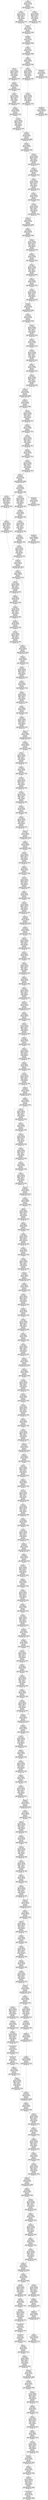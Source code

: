 digraph cnn_tree {
data [shape=box, label="data\n net segment id: 0\n id: 0  type: 44\ntype name: Preprocess\n input size: 3*512*1024\n output size: 3*512*1024\n report_flag: 0\n bond_type: 1\n data_bit_mode: 0\n aligned_input_data_size: 1572864\n aligned_output_data_size: 3145728\n data_delta: 0"];
data -> conv0_1;
data -> pool0_1;
conv0_1 [shape=box, label="conv0_1\n net segment id: 0\n id: 1  type: 0\ntype name: Convolution\n input size: 3*512*1024\n output size: 13*256*512\n kernel_h: 3 kernel_w: 3\n stride_h: 2 stride_w: 2\n pad_h: 1 pad_w: 1\n pad_up: 1 pad_down 0\n pad_left: 1 pad_right 0\n report_flag: 0\n bond_type: 1\n data_bit_mode: 1\n aligned_input_data_size: 3145728\n aligned_output_data_size: 6815744\n data_delta: -384"];
conv0_1 -> concat0_1;
pool0_1 [shape=box, label="pool0_1\n net segment id: 0\n id: 2  type: 3\ntype name: PoolingMax\n input size: 3*512*1024\n output size: 3*256*512\n kernel_h: 2 kernel_w: 2\n stride_h: 2 stride_w: 2\n pad_h: 0 pad_w: 0\n pad_up: 0 pad_down 0\n pad_left: 0 pad_right 0\n report_flag: 0\n bond_type: 1\n data_bit_mode: 1\n aligned_input_data_size: 3145728\n aligned_output_data_size: 1572864\n data_delta: -384"];
pool0_1 -> concat0_1;
concat0_1 [shape=box, label="concat0_1\n net segment id: 0\n id: 3  type: 37\ntype name: Concat\n input size: 16*256*512\n output size: 16*256*512\n report_flag: 0\n bond_type: 1\n data_bit_mode: 2\n aligned_input_data_size: 1572864\n aligned_output_data_size: 8388608\n data_delta: (8, 8)"];
concat0_1 -> batchnorm0_1;
batchnorm0_1 [shape=box, label="batchnorm0_1\n net segment id: 0\n id: 4  type: 24\ntype name: BN\n input size: 16*256*512\n output size: 16*256*512\n report_flag: 0\n bond_type: 1\n data_bit_mode: 2\n aligned_input_data_size: 8388608\n aligned_output_data_size: 8388608\n data_delta: 0"];
batchnorm0_1 -> scale0_1;
scale0_1 [shape=box, label="scale0_1\n net segment id: 0\n id: 5  type: 25\ntype name: Scale\n input size: 16*256*512\n output size: 16*256*512\n report_flag: 0\n bond_type: 1\n data_bit_mode: 2\n aligned_input_data_size: 8388608\n aligned_output_data_size: 8388608\n data_delta: 0"];
scale0_1 -> prelu0_1;
prelu0_1 [shape=box, label="prelu0_1\n net segment id: 0\n id: 6  type: 11\ntype name: PReLUAF\n input size: 16*256*512\n output size: 16*256*512\n report_flag: 0\n bond_type: 1\n data_bit_mode: 2\n aligned_input_data_size: 8388608\n aligned_output_data_size: 4194304\n data_delta: 0"];
prelu0_1 -> pool1_0_4;
prelu0_1 -> conv1_0_0;
prelu0_1 -> permute_mask_0_0;
conv1_0_0 [shape=box, label="conv1_0_0\n net segment id: 0\n id: 7  type: 0\ntype name: Convolution\n input size: 16*256*512\n output size: 16*128*256\n kernel_h: 2 kernel_w: 2\n stride_h: 2 stride_w: 2\n pad_h: 0 pad_w: 0\n pad_up: 0 pad_down 0\n pad_left: 0 pad_right 0\n report_flag: 0\n bond_type: 1\n data_bit_mode: 1\n aligned_input_data_size: 4194304\n aligned_output_data_size: 2097152\n data_delta: 770"];
conv1_0_0 -> prelu1_0_0;
prelu1_0_0 [shape=box, label="prelu1_0_0\n net segment id: 0\n id: 8  type: 11\ntype name: PReLUAF\n input size: 16*128*256\n output size: 16*128*256\n report_flag: 0\n bond_type: 1\n data_bit_mode: 2\n aligned_input_data_size: 2097152\n aligned_output_data_size: 1048576\n data_delta: 0"];
prelu1_0_0 -> conv1_0_1;
conv1_0_1 [shape=box, label="conv1_0_1\n net segment id: 0\n id: 9  type: 0\ntype name: Convolution\n input size: 16*128*256\n output size: 16*128*256\n kernel_h: 3 kernel_w: 3\n stride_h: 1 stride_w: 1\n pad_h: 1 pad_w: 1\n pad_up: 1 pad_down 1\n pad_left: 1 pad_right 1\n report_flag: 0\n bond_type: 1\n data_bit_mode: 1\n aligned_input_data_size: 1048576\n aligned_output_data_size: 2097152\n data_delta: -997"];
conv1_0_1 -> prelu1_0_1;
prelu1_0_1 [shape=box, label="prelu1_0_1\n net segment id: 0\n id: 10  type: 11\ntype name: PReLUAF\n input size: 16*128*256\n output size: 16*128*256\n report_flag: 0\n bond_type: 1\n data_bit_mode: 2\n aligned_input_data_size: 2097152\n aligned_output_data_size: 1048576\n data_delta: 0"];
prelu1_0_1 -> conv1_0_2;
conv1_0_2 [shape=box, label="conv1_0_2\n net segment id: 0\n id: 11  type: 0\ntype name: Convolution\n input size: 16*128*256\n output size: 64*128*256\n kernel_h: 1 kernel_w: 1\n stride_h: 1 stride_w: 1\n pad_h: 0 pad_w: 0\n pad_up: 0 pad_down 0\n pad_left: 0 pad_right 0\n report_flag: 0\n bond_type: 1\n data_bit_mode: 1\n aligned_input_data_size: 1048576\n aligned_output_data_size: 4194304\n data_delta: -976"];
conv1_0_2 -> eltwise1_0_4;
pool1_0_4 [shape=box, label="pool1_0_4\n net segment id: 0\n id: 12  type: 3\ntype name: PoolingMax\n input size: 16*256*512\n output size: 16*128*256\n kernel_h: 2 kernel_w: 2\n stride_h: 2 stride_w: 2\n pad_h: 0 pad_w: 0\n pad_up: 0 pad_down 0\n pad_left: 0 pad_right 0\n report_flag: 0\n bond_type: 1\n data_bit_mode: 1\n aligned_input_data_size: 4194304\n aligned_output_data_size: 1048576\n data_delta: 770"];
pool1_0_4 -> conv1_0_4;
permute_mask_0_0 [shape=box, label="permute_mask_0_0\n net segment id: 0\n id: 13  type: 31\ntype name: Permute\n input size: 16*256*512\n output size: 256*512*16\n report_flag: 0\n bond_type: 1\n data_bit_mode: 1\n aligned_input_data_size: 4194304\n aligned_output_data_size: 4194304\n data_delta: 770"];
permute_mask_0_0 -> pooling_mask_0_0;
pooling_mask_0_0 [shape=box, label="pooling_mask_0_0\n net segment id: 0\n id: 14  type: 46\ntype name: MaxPoolingMask\n input size: 256*512*16\n output size: 256*512*16\n report_flag: 0\n bond_type: 1\n data_bit_mode: 1\n aligned_input_data_size: 1048576\n aligned_output_data_size: 8388608\n data_delta: 770"];
pooling_mask_0_0 -> upsample5_0_4;
conv1_0_4 [shape=box, label="conv1_0_4\n net segment id: 0\n id: 15  type: 0\ntype name: Convolution\n input size: 16*128*256\n output size: 64*128*256\n kernel_h: 1 kernel_w: 1\n stride_h: 1 stride_w: 1\n pad_h: 0 pad_w: 0\n pad_up: 0 pad_down 0\n pad_left: 0 pad_right 0\n report_flag: 0\n bond_type: 1\n data_bit_mode: 1\n aligned_input_data_size: 1048576\n aligned_output_data_size: 4194304\n data_delta: 770"];
conv1_0_4 -> eltwise1_0_4;
eltwise1_0_4 [shape=box, label="eltwise1_0_4\n net segment id: 0\n id: 16  type: 27\ntype name: Eltwise\n input size: 64*128*256\n output size: 64*128*256\n report_flag: 0\n bond_type: 1\n data_bit_mode: 1\n aligned_input_data_size: 4194304\n aligned_output_data_size: 8388608\n data_delta: (-925, -933)"];
eltwise1_0_4 -> prelu1_0_4;
prelu1_0_4 [shape=box, label="prelu1_0_4\n net segment id: 0\n id: 17  type: 11\ntype name: PReLUAF\n input size: 64*128*256\n output size: 64*128*256\n report_flag: 0\n bond_type: 1\n data_bit_mode: 2\n aligned_input_data_size: 8388608\n aligned_output_data_size: 4194304\n data_delta: 0"];
prelu1_0_4 -> eltwise1_1_4;
prelu1_0_4 -> conv1_1_0;
conv1_1_0 [shape=box, label="conv1_1_0\n net segment id: 0\n id: 18  type: 0\ntype name: Convolution\n input size: 64*128*256\n output size: 16*128*256\n kernel_h: 1 kernel_w: 1\n stride_h: 1 stride_w: 1\n pad_h: 0 pad_w: 0\n pad_up: 0 pad_down 0\n pad_left: 0 pad_right 0\n report_flag: 0\n bond_type: 1\n data_bit_mode: 1\n aligned_input_data_size: 4194304\n aligned_output_data_size: 2097152\n data_delta: -932"];
conv1_1_0 -> prelu1_1_0;
prelu1_1_0 [shape=box, label="prelu1_1_0\n net segment id: 0\n id: 19  type: 11\ntype name: PReLUAF\n input size: 16*128*256\n output size: 16*128*256\n report_flag: 0\n bond_type: 1\n data_bit_mode: 2\n aligned_input_data_size: 2097152\n aligned_output_data_size: 1048576\n data_delta: 0"];
prelu1_1_0 -> conv1_1_1;
conv1_1_1 [shape=box, label="conv1_1_1\n net segment id: 0\n id: 20  type: 0\ntype name: Convolution\n input size: 16*128*256\n output size: 16*128*256\n kernel_h: 3 kernel_w: 3\n stride_h: 1 stride_w: 1\n pad_h: 1 pad_w: 1\n pad_up: 1 pad_down 1\n pad_left: 1 pad_right 1\n report_flag: 0\n bond_type: 1\n data_bit_mode: 1\n aligned_input_data_size: 1048576\n aligned_output_data_size: 2097152\n data_delta: -935"];
conv1_1_1 -> prelu1_1_1;
prelu1_1_1 [shape=box, label="prelu1_1_1\n net segment id: 0\n id: 21  type: 11\ntype name: PReLUAF\n input size: 16*128*256\n output size: 16*128*256\n report_flag: 0\n bond_type: 1\n data_bit_mode: 2\n aligned_input_data_size: 2097152\n aligned_output_data_size: 1048576\n data_delta: 0"];
prelu1_1_1 -> conv1_1_2;
conv1_1_2 [shape=box, label="conv1_1_2\n net segment id: 0\n id: 22  type: 0\ntype name: Convolution\n input size: 16*128*256\n output size: 64*128*256\n kernel_h: 1 kernel_w: 1\n stride_h: 1 stride_w: 1\n pad_h: 0 pad_w: 0\n pad_up: 0 pad_down 0\n pad_left: 0 pad_right 0\n report_flag: 0\n bond_type: 1\n data_bit_mode: 1\n aligned_input_data_size: 1048576\n aligned_output_data_size: 4194304\n data_delta: -1011"];
conv1_1_2 -> eltwise1_1_4;
eltwise1_1_4 [shape=box, label="eltwise1_1_4\n net segment id: 0\n id: 23  type: 27\ntype name: Eltwise\n input size: 64*128*256\n output size: 64*128*256\n report_flag: 0\n bond_type: 1\n data_bit_mode: 1\n aligned_input_data_size: 4194304\n aligned_output_data_size: 8388608\n data_delta: (-932, -1007)"];
eltwise1_1_4 -> prelu1_1_4;
prelu1_1_4 [shape=box, label="prelu1_1_4\n net segment id: 0\n id: 24  type: 11\ntype name: PReLUAF\n input size: 64*128*256\n output size: 64*128*256\n report_flag: 0\n bond_type: 1\n data_bit_mode: 2\n aligned_input_data_size: 8388608\n aligned_output_data_size: 4194304\n data_delta: 0"];
prelu1_1_4 -> eltwise1_2_4;
prelu1_1_4 -> conv1_2_0;
conv1_2_0 [shape=box, label="conv1_2_0\n net segment id: 0\n id: 25  type: 0\ntype name: Convolution\n input size: 64*128*256\n output size: 16*128*256\n kernel_h: 1 kernel_w: 1\n stride_h: 1 stride_w: 1\n pad_h: 0 pad_w: 0\n pad_up: 0 pad_down 0\n pad_left: 0 pad_right 0\n report_flag: 0\n bond_type: 1\n data_bit_mode: 1\n aligned_input_data_size: 4194304\n aligned_output_data_size: 2097152\n data_delta: -926"];
conv1_2_0 -> prelu1_2_0;
prelu1_2_0 [shape=box, label="prelu1_2_0\n net segment id: 0\n id: 26  type: 11\ntype name: PReLUAF\n input size: 16*128*256\n output size: 16*128*256\n report_flag: 0\n bond_type: 1\n data_bit_mode: 2\n aligned_input_data_size: 2097152\n aligned_output_data_size: 1048576\n data_delta: 0"];
prelu1_2_0 -> conv1_2_1;
conv1_2_1 [shape=box, label="conv1_2_1\n net segment id: 0\n id: 27  type: 0\ntype name: Convolution\n input size: 16*128*256\n output size: 16*128*256\n kernel_h: 3 kernel_w: 3\n stride_h: 1 stride_w: 1\n pad_h: 1 pad_w: 1\n pad_up: 1 pad_down 1\n pad_left: 1 pad_right 1\n report_flag: 0\n bond_type: 1\n data_bit_mode: 1\n aligned_input_data_size: 1048576\n aligned_output_data_size: 2097152\n data_delta: -1046"];
conv1_2_1 -> prelu1_2_1;
prelu1_2_1 [shape=box, label="prelu1_2_1\n net segment id: 0\n id: 28  type: 11\ntype name: PReLUAF\n input size: 16*128*256\n output size: 16*128*256\n report_flag: 0\n bond_type: 1\n data_bit_mode: 2\n aligned_input_data_size: 2097152\n aligned_output_data_size: 1048576\n data_delta: 0"];
prelu1_2_1 -> conv1_2_2;
conv1_2_2 [shape=box, label="conv1_2_2\n net segment id: 0\n id: 29  type: 0\ntype name: Convolution\n input size: 16*128*256\n output size: 64*128*256\n kernel_h: 1 kernel_w: 1\n stride_h: 1 stride_w: 1\n pad_h: 0 pad_w: 0\n pad_up: 0 pad_down 0\n pad_left: 0 pad_right 0\n report_flag: 0\n bond_type: 1\n data_bit_mode: 1\n aligned_input_data_size: 1048576\n aligned_output_data_size: 4194304\n data_delta: -1045"];
conv1_2_2 -> eltwise1_2_4;
eltwise1_2_4 [shape=box, label="eltwise1_2_4\n net segment id: 0\n id: 30  type: 27\ntype name: Eltwise\n input size: 64*128*256\n output size: 64*128*256\n report_flag: 0\n bond_type: 1\n data_bit_mode: 1\n aligned_input_data_size: 4194304\n aligned_output_data_size: 8388608\n data_delta: (-926, -1101)"];
eltwise1_2_4 -> prelu1_2_4;
prelu1_2_4 [shape=box, label="prelu1_2_4\n net segment id: 0\n id: 31  type: 11\ntype name: PReLUAF\n input size: 64*128*256\n output size: 64*128*256\n report_flag: 0\n bond_type: 1\n data_bit_mode: 2\n aligned_input_data_size: 8388608\n aligned_output_data_size: 4194304\n data_delta: 0"];
prelu1_2_4 -> eltwise1_3_4;
prelu1_2_4 -> conv1_3_0;
conv1_3_0 [shape=box, label="conv1_3_0\n net segment id: 0\n id: 32  type: 0\ntype name: Convolution\n input size: 64*128*256\n output size: 16*128*256\n kernel_h: 1 kernel_w: 1\n stride_h: 1 stride_w: 1\n pad_h: 0 pad_w: 0\n pad_up: 0 pad_down 0\n pad_left: 0 pad_right 0\n report_flag: 0\n bond_type: 1\n data_bit_mode: 1\n aligned_input_data_size: 4194304\n aligned_output_data_size: 2097152\n data_delta: -909"];
conv1_3_0 -> prelu1_3_0;
prelu1_3_0 [shape=box, label="prelu1_3_0\n net segment id: 0\n id: 33  type: 11\ntype name: PReLUAF\n input size: 16*128*256\n output size: 16*128*256\n report_flag: 0\n bond_type: 1\n data_bit_mode: 2\n aligned_input_data_size: 2097152\n aligned_output_data_size: 1048576\n data_delta: 0"];
prelu1_3_0 -> conv1_3_1;
conv1_3_1 [shape=box, label="conv1_3_1\n net segment id: 0\n id: 34  type: 0\ntype name: Convolution\n input size: 16*128*256\n output size: 16*128*256\n kernel_h: 3 kernel_w: 3\n stride_h: 1 stride_w: 1\n pad_h: 1 pad_w: 1\n pad_up: 1 pad_down 1\n pad_left: 1 pad_right 1\n report_flag: 0\n bond_type: 1\n data_bit_mode: 1\n aligned_input_data_size: 1048576\n aligned_output_data_size: 2097152\n data_delta: -1049"];
conv1_3_1 -> prelu1_3_1;
prelu1_3_1 [shape=box, label="prelu1_3_1\n net segment id: 0\n id: 35  type: 11\ntype name: PReLUAF\n input size: 16*128*256\n output size: 16*128*256\n report_flag: 0\n bond_type: 1\n data_bit_mode: 2\n aligned_input_data_size: 2097152\n aligned_output_data_size: 1048576\n data_delta: 0"];
prelu1_3_1 -> conv1_3_2;
conv1_3_2 [shape=box, label="conv1_3_2\n net segment id: 0\n id: 36  type: 0\ntype name: Convolution\n input size: 16*128*256\n output size: 64*128*256\n kernel_h: 1 kernel_w: 1\n stride_h: 1 stride_w: 1\n pad_h: 0 pad_w: 0\n pad_up: 0 pad_down 0\n pad_left: 0 pad_right 0\n report_flag: 0\n bond_type: 1\n data_bit_mode: 1\n aligned_input_data_size: 1048576\n aligned_output_data_size: 4194304\n data_delta: -1008"];
conv1_3_2 -> eltwise1_3_4;
eltwise1_3_4 [shape=box, label="eltwise1_3_4\n net segment id: 0\n id: 37  type: 27\ntype name: Eltwise\n input size: 64*128*256\n output size: 64*128*256\n report_flag: 0\n bond_type: 1\n data_bit_mode: 1\n aligned_input_data_size: 4194304\n aligned_output_data_size: 8388608\n data_delta: (-909, -1029)"];
eltwise1_3_4 -> prelu1_3_4;
prelu1_3_4 [shape=box, label="prelu1_3_4\n net segment id: 0\n id: 38  type: 11\ntype name: PReLUAF\n input size: 64*128*256\n output size: 64*128*256\n report_flag: 0\n bond_type: 1\n data_bit_mode: 2\n aligned_input_data_size: 8388608\n aligned_output_data_size: 4194304\n data_delta: 0"];
prelu1_3_4 -> eltwise1_4_4;
prelu1_3_4 -> conv1_4_0;
conv1_4_0 [shape=box, label="conv1_4_0\n net segment id: 0\n id: 39  type: 0\ntype name: Convolution\n input size: 64*128*256\n output size: 16*128*256\n kernel_h: 1 kernel_w: 1\n stride_h: 1 stride_w: 1\n pad_h: 0 pad_w: 0\n pad_up: 0 pad_down 0\n pad_left: 0 pad_right 0\n report_flag: 0\n bond_type: 1\n data_bit_mode: 1\n aligned_input_data_size: 4194304\n aligned_output_data_size: 2097152\n data_delta: -886"];
conv1_4_0 -> prelu1_4_0;
prelu1_4_0 [shape=box, label="prelu1_4_0\n net segment id: 0\n id: 40  type: 11\ntype name: PReLUAF\n input size: 16*128*256\n output size: 16*128*256\n report_flag: 0\n bond_type: 1\n data_bit_mode: 2\n aligned_input_data_size: 2097152\n aligned_output_data_size: 1048576\n data_delta: 0"];
prelu1_4_0 -> conv1_4_1;
conv1_4_1 [shape=box, label="conv1_4_1\n net segment id: 0\n id: 41  type: 0\ntype name: Convolution\n input size: 16*128*256\n output size: 16*128*256\n kernel_h: 3 kernel_w: 3\n stride_h: 1 stride_w: 1\n pad_h: 1 pad_w: 1\n pad_up: 1 pad_down 1\n pad_left: 1 pad_right 1\n report_flag: 0\n bond_type: 1\n data_bit_mode: 1\n aligned_input_data_size: 1048576\n aligned_output_data_size: 2097152\n data_delta: -990"];
conv1_4_1 -> prelu1_4_1;
prelu1_4_1 [shape=box, label="prelu1_4_1\n net segment id: 0\n id: 42  type: 11\ntype name: PReLUAF\n input size: 16*128*256\n output size: 16*128*256\n report_flag: 0\n bond_type: 1\n data_bit_mode: 2\n aligned_input_data_size: 2097152\n aligned_output_data_size: 1048576\n data_delta: 0"];
prelu1_4_1 -> conv1_4_2;
conv1_4_2 [shape=box, label="conv1_4_2\n net segment id: 0\n id: 43  type: 0\ntype name: Convolution\n input size: 16*128*256\n output size: 64*128*256\n kernel_h: 1 kernel_w: 1\n stride_h: 1 stride_w: 1\n pad_h: 0 pad_w: 0\n pad_up: 0 pad_down 0\n pad_left: 0 pad_right 0\n report_flag: 0\n bond_type: 1\n data_bit_mode: 1\n aligned_input_data_size: 1048576\n aligned_output_data_size: 4194304\n data_delta: -995"];
conv1_4_2 -> eltwise1_4_4;
eltwise1_4_4 [shape=box, label="eltwise1_4_4\n net segment id: 0\n id: 44  type: 27\ntype name: Eltwise\n input size: 64*128*256\n output size: 64*128*256\n report_flag: 0\n bond_type: 1\n data_bit_mode: 1\n aligned_input_data_size: 4194304\n aligned_output_data_size: 8388608\n data_delta: (-886, -1083)"];
eltwise1_4_4 -> prelu1_4_4;
prelu1_4_4 [shape=box, label="prelu1_4_4\n net segment id: 0\n id: 45  type: 11\ntype name: PReLUAF\n input size: 64*128*256\n output size: 64*128*256\n report_flag: 0\n bond_type: 1\n data_bit_mode: 2\n aligned_input_data_size: 8388608\n aligned_output_data_size: 4194304\n data_delta: 0"];
prelu1_4_4 -> pool2_0_4;
prelu1_4_4 -> conv2_0_0;
prelu1_4_4 -> permute_mask_0_1;
conv2_0_0 [shape=box, label="conv2_0_0\n net segment id: 0\n id: 46  type: 0\ntype name: Convolution\n input size: 64*128*256\n output size: 32*64*128\n kernel_h: 2 kernel_w: 2\n stride_h: 2 stride_w: 2\n pad_h: 0 pad_w: 0\n pad_up: 0 pad_down 0\n pad_left: 0 pad_right 0\n report_flag: 0\n bond_type: 1\n data_bit_mode: 1\n aligned_input_data_size: 4194304\n aligned_output_data_size: 1048576\n data_delta: -891"];
conv2_0_0 -> prelu2_0_0;
prelu2_0_0 [shape=box, label="prelu2_0_0\n net segment id: 0\n id: 47  type: 11\ntype name: PReLUAF\n input size: 32*64*128\n output size: 32*64*128\n report_flag: 0\n bond_type: 1\n data_bit_mode: 2\n aligned_input_data_size: 1048576\n aligned_output_data_size: 524288\n data_delta: 0"];
prelu2_0_0 -> conv2_0_1;
conv2_0_1 [shape=box, label="conv2_0_1\n net segment id: 0\n id: 48  type: 0\ntype name: Convolution\n input size: 32*64*128\n output size: 32*64*128\n kernel_h: 3 kernel_w: 3\n stride_h: 1 stride_w: 1\n pad_h: 1 pad_w: 1\n pad_up: 1 pad_down 1\n pad_left: 1 pad_right 1\n report_flag: 0\n bond_type: 1\n data_bit_mode: 1\n aligned_input_data_size: 524288\n aligned_output_data_size: 1048576\n data_delta: -1114"];
conv2_0_1 -> prelu2_0_1;
prelu2_0_1 [shape=box, label="prelu2_0_1\n net segment id: 0\n id: 49  type: 11\ntype name: PReLUAF\n input size: 32*64*128\n output size: 32*64*128\n report_flag: 0\n bond_type: 1\n data_bit_mode: 2\n aligned_input_data_size: 1048576\n aligned_output_data_size: 524288\n data_delta: 0"];
prelu2_0_1 -> conv2_0_2;
conv2_0_2 [shape=box, label="conv2_0_2\n net segment id: 0\n id: 50  type: 0\ntype name: Convolution\n input size: 32*64*128\n output size: 128*64*128\n kernel_h: 1 kernel_w: 1\n stride_h: 1 stride_w: 1\n pad_h: 0 pad_w: 0\n pad_up: 0 pad_down 0\n pad_left: 0 pad_right 0\n report_flag: 0\n bond_type: 1\n data_bit_mode: 1\n aligned_input_data_size: 524288\n aligned_output_data_size: 2097152\n data_delta: -1114"];
conv2_0_2 -> eltwise2_0_4;
pool2_0_4 [shape=box, label="pool2_0_4\n net segment id: 0\n id: 51  type: 3\ntype name: PoolingMax\n input size: 64*128*256\n output size: 64*64*128\n kernel_h: 2 kernel_w: 2\n stride_h: 2 stride_w: 2\n pad_h: 0 pad_w: 0\n pad_up: 0 pad_down 0\n pad_left: 0 pad_right 0\n report_flag: 0\n bond_type: 1\n data_bit_mode: 1\n aligned_input_data_size: 4194304\n aligned_output_data_size: 1048576\n data_delta: -891"];
pool2_0_4 -> conv2_0_4;
permute_mask_0_1 [shape=box, label="permute_mask_0_1\n net segment id: 0\n id: 52  type: 31\ntype name: Permute\n input size: 64*128*256\n output size: 128*256*64\n report_flag: 0\n bond_type: 1\n data_bit_mode: 1\n aligned_input_data_size: 4194304\n aligned_output_data_size: 4194304\n data_delta: -891"];
permute_mask_0_1 -> pooling_mask_0_1;
pooling_mask_0_1 [shape=box, label="pooling_mask_0_1\n net segment id: 0\n id: 53  type: 46\ntype name: MaxPoolingMask\n input size: 128*256*64\n output size: 128*256*64\n report_flag: 0\n bond_type: 1\n data_bit_mode: 1\n aligned_input_data_size: 1048576\n aligned_output_data_size: 8388608\n data_delta: -891"];
pooling_mask_0_1 -> upsample4_0_4;
conv2_0_4 [shape=box, label="conv2_0_4\n net segment id: 0\n id: 54  type: 0\ntype name: Convolution\n input size: 64*64*128\n output size: 128*64*128\n kernel_h: 1 kernel_w: 1\n stride_h: 1 stride_w: 1\n pad_h: 0 pad_w: 0\n pad_up: 0 pad_down 0\n pad_left: 0 pad_right 0\n report_flag: 0\n bond_type: 1\n data_bit_mode: 1\n aligned_input_data_size: 1048576\n aligned_output_data_size: 2097152\n data_delta: -891"];
conv2_0_4 -> eltwise2_0_4;
eltwise2_0_4 [shape=box, label="eltwise2_0_4\n net segment id: 0\n id: 55  type: 27\ntype name: Eltwise\n input size: 128*64*128\n output size: 128*64*128\n report_flag: 0\n bond_type: 1\n data_bit_mode: 1\n aligned_input_data_size: 2097152\n aligned_output_data_size: 4194304\n data_delta: (-1055, -1098)"];
eltwise2_0_4 -> prelu2_0_4;
prelu2_0_4 [shape=box, label="prelu2_0_4\n net segment id: 0\n id: 56  type: 11\ntype name: PReLUAF\n input size: 128*64*128\n output size: 128*64*128\n report_flag: 0\n bond_type: 1\n data_bit_mode: 2\n aligned_input_data_size: 4194304\n aligned_output_data_size: 2097152\n data_delta: 0"];
prelu2_0_4 -> eltwise2_1_4;
prelu2_0_4 -> conv2_1_0;
conv2_1_0 [shape=box, label="conv2_1_0\n net segment id: 0\n id: 57  type: 0\ntype name: Convolution\n input size: 128*64*128\n output size: 32*64*128\n kernel_h: 1 kernel_w: 1\n stride_h: 1 stride_w: 1\n pad_h: 0 pad_w: 0\n pad_up: 0 pad_down 0\n pad_left: 0 pad_right 0\n report_flag: 0\n bond_type: 1\n data_bit_mode: 1\n aligned_input_data_size: 2097152\n aligned_output_data_size: 1048576\n data_delta: -1009"];
conv2_1_0 -> prelu2_1_0;
prelu2_1_0 [shape=box, label="prelu2_1_0\n net segment id: 0\n id: 58  type: 11\ntype name: PReLUAF\n input size: 32*64*128\n output size: 32*64*128\n report_flag: 0\n bond_type: 1\n data_bit_mode: 2\n aligned_input_data_size: 1048576\n aligned_output_data_size: 524288\n data_delta: 0"];
prelu2_1_0 -> conv2_1_1;
conv2_1_1 [shape=box, label="conv2_1_1\n net segment id: 0\n id: 59  type: 0\ntype name: Convolution\n input size: 32*64*128\n output size: 32*64*128\n kernel_h: 3 kernel_w: 3\n stride_h: 1 stride_w: 1\n pad_h: 1 pad_w: 1\n pad_up: 1 pad_down 1\n pad_left: 1 pad_right 1\n report_flag: 0\n bond_type: 1\n data_bit_mode: 1\n aligned_input_data_size: 524288\n aligned_output_data_size: 1048576\n data_delta: -1079"];
conv2_1_1 -> prelu2_1_1;
prelu2_1_1 [shape=box, label="prelu2_1_1\n net segment id: 0\n id: 60  type: 11\ntype name: PReLUAF\n input size: 32*64*128\n output size: 32*64*128\n report_flag: 0\n bond_type: 1\n data_bit_mode: 2\n aligned_input_data_size: 1048576\n aligned_output_data_size: 524288\n data_delta: 0"];
prelu2_1_1 -> conv2_1_2;
conv2_1_2 [shape=box, label="conv2_1_2\n net segment id: 0\n id: 61  type: 0\ntype name: Convolution\n input size: 32*64*128\n output size: 128*64*128\n kernel_h: 1 kernel_w: 1\n stride_h: 1 stride_w: 1\n pad_h: 0 pad_w: 0\n pad_up: 0 pad_down 0\n pad_left: 0 pad_right 0\n report_flag: 0\n bond_type: 1\n data_bit_mode: 1\n aligned_input_data_size: 524288\n aligned_output_data_size: 2097152\n data_delta: -1080"];
conv2_1_2 -> eltwise2_1_4;
eltwise2_1_4 [shape=box, label="eltwise2_1_4\n net segment id: 0\n id: 62  type: 27\ntype name: Eltwise\n input size: 128*64*128\n output size: 128*64*128\n report_flag: 0\n bond_type: 1\n data_bit_mode: 1\n aligned_input_data_size: 2097152\n aligned_output_data_size: 4194304\n data_delta: (-1009, -1083)"];
eltwise2_1_4 -> prelu2_1_4;
prelu2_1_4 [shape=box, label="prelu2_1_4\n net segment id: 0\n id: 63  type: 11\ntype name: PReLUAF\n input size: 128*64*128\n output size: 128*64*128\n report_flag: 0\n bond_type: 1\n data_bit_mode: 2\n aligned_input_data_size: 4194304\n aligned_output_data_size: 2097152\n data_delta: 0"];
prelu2_1_4 -> eltwise2_2_4;
prelu2_1_4 -> conv2_2_0;
conv2_2_0 [shape=box, label="conv2_2_0\n net segment id: 0\n id: 64  type: 0\ntype name: Convolution\n input size: 128*64*128\n output size: 32*64*128\n kernel_h: 1 kernel_w: 1\n stride_h: 1 stride_w: 1\n pad_h: 0 pad_w: 0\n pad_up: 0 pad_down 0\n pad_left: 0 pad_right 0\n report_flag: 0\n bond_type: 1\n data_bit_mode: 1\n aligned_input_data_size: 2097152\n aligned_output_data_size: 1048576\n data_delta: -1005"];
conv2_2_0 -> prelu2_2_0;
prelu2_2_0 [shape=box, label="prelu2_2_0\n net segment id: 0\n id: 65  type: 11\ntype name: PReLUAF\n input size: 32*64*128\n output size: 32*64*128\n report_flag: 0\n bond_type: 1\n data_bit_mode: 2\n aligned_input_data_size: 1048576\n aligned_output_data_size: 524288\n data_delta: 0"];
prelu2_2_0 -> conv2_2_1;
conv2_2_1 [shape=box, label="conv2_2_1\n net segment id: 0\n id: 66  type: 0\ntype name: Convolution\n input size: 32*64*128\n output size: 32*64*128\n kernel_h: 3 kernel_w: 3\n stride_h: 1 stride_w: 1\n pad_h: 2 pad_w: 2\n pad_up: 2 pad_down 2\n pad_left: 2 pad_right 2\n report_flag: 0\n bond_type: 1\n data_bit_mode: 1\n aligned_input_data_size: 524288\n aligned_output_data_size: 1048576\n data_delta: -1078"];
conv2_2_1 -> prelu2_2_1;
prelu2_2_1 [shape=box, label="prelu2_2_1\n net segment id: 0\n id: 67  type: 11\ntype name: PReLUAF\n input size: 32*64*128\n output size: 32*64*128\n report_flag: 0\n bond_type: 1\n data_bit_mode: 2\n aligned_input_data_size: 1048576\n aligned_output_data_size: 524288\n data_delta: 0"];
prelu2_2_1 -> conv2_2_2;
conv2_2_2 [shape=box, label="conv2_2_2\n net segment id: 0\n id: 68  type: 0\ntype name: Convolution\n input size: 32*64*128\n output size: 128*64*128\n kernel_h: 1 kernel_w: 1\n stride_h: 1 stride_w: 1\n pad_h: 0 pad_w: 0\n pad_up: 0 pad_down 0\n pad_left: 0 pad_right 0\n report_flag: 0\n bond_type: 1\n data_bit_mode: 1\n aligned_input_data_size: 524288\n aligned_output_data_size: 2097152\n data_delta: -1105"];
conv2_2_2 -> eltwise2_2_4;
eltwise2_2_4 [shape=box, label="eltwise2_2_4\n net segment id: 0\n id: 69  type: 27\ntype name: Eltwise\n input size: 128*64*128\n output size: 128*64*128\n report_flag: 0\n bond_type: 1\n data_bit_mode: 1\n aligned_input_data_size: 2097152\n aligned_output_data_size: 4194304\n data_delta: (-1005, -1065)"];
eltwise2_2_4 -> prelu2_2_4;
prelu2_2_4 [shape=box, label="prelu2_2_4\n net segment id: 0\n id: 70  type: 11\ntype name: PReLUAF\n input size: 128*64*128\n output size: 128*64*128\n report_flag: 0\n bond_type: 1\n data_bit_mode: 2\n aligned_input_data_size: 4194304\n aligned_output_data_size: 2097152\n data_delta: 0"];
prelu2_2_4 -> eltwise2_3_4;
prelu2_2_4 -> conv2_3_0;
conv2_3_0 [shape=box, label="conv2_3_0\n net segment id: 0\n id: 71  type: 0\ntype name: Convolution\n input size: 128*64*128\n output size: 32*64*128\n kernel_h: 1 kernel_w: 1\n stride_h: 1 stride_w: 1\n pad_h: 0 pad_w: 0\n pad_up: 0 pad_down 0\n pad_left: 0 pad_right 0\n report_flag: 0\n bond_type: 1\n data_bit_mode: 1\n aligned_input_data_size: 2097152\n aligned_output_data_size: 1048576\n data_delta: -967"];
conv2_3_0 -> prelu2_3_0;
prelu2_3_0 [shape=box, label="prelu2_3_0\n net segment id: 0\n id: 72  type: 11\ntype name: PReLUAF\n input size: 32*64*128\n output size: 32*64*128\n report_flag: 0\n bond_type: 1\n data_bit_mode: 2\n aligned_input_data_size: 1048576\n aligned_output_data_size: 524288\n data_delta: 0"];
prelu2_3_0 -> conv2_3_1_a;
conv2_3_1_a [shape=box, label="conv2_3_1_a\n net segment id: 0\n id: 73  type: 0\ntype name: Convolution\n input size: 32*64*128\n output size: 32*62*130\n kernel_h: 5 kernel_w: 1\n stride_h: 1 stride_w: 1\n pad_h: 1 pad_w: 1\n pad_up: 1 pad_down 1\n pad_left: 1 pad_right 1\n report_flag: 0\n bond_type: 1\n data_bit_mode: 1\n aligned_input_data_size: 524288\n aligned_output_data_size: 539648\n data_delta: -1127"];
conv2_3_1_a -> conv2_3_1;
conv2_3_1 [shape=box, label="conv2_3_1\n net segment id: 0\n id: 74  type: 0\ntype name: Convolution\n input size: 32*62*130\n output size: 32*64*128\n kernel_h: 1 kernel_w: 5\n stride_h: 1 stride_w: 1\n pad_h: 1 pad_w: 1\n pad_up: 1 pad_down 1\n pad_left: 1 pad_right 1\n report_flag: 0\n bond_type: 1\n data_bit_mode: 1\n aligned_input_data_size: 539648\n aligned_output_data_size: 1048576\n data_delta: -1213"];
conv2_3_1 -> prelu2_3_1;
prelu2_3_1 [shape=box, label="prelu2_3_1\n net segment id: 0\n id: 75  type: 11\ntype name: PReLUAF\n input size: 32*64*128\n output size: 32*64*128\n report_flag: 0\n bond_type: 1\n data_bit_mode: 2\n aligned_input_data_size: 1048576\n aligned_output_data_size: 524288\n data_delta: 0"];
prelu2_3_1 -> conv2_3_2;
conv2_3_2 [shape=box, label="conv2_3_2\n net segment id: 0\n id: 76  type: 0\ntype name: Convolution\n input size: 32*64*128\n output size: 128*64*128\n kernel_h: 1 kernel_w: 1\n stride_h: 1 stride_w: 1\n pad_h: 0 pad_w: 0\n pad_up: 0 pad_down 0\n pad_left: 0 pad_right 0\n report_flag: 0\n bond_type: 1\n data_bit_mode: 1\n aligned_input_data_size: 524288\n aligned_output_data_size: 2097152\n data_delta: -1085"];
conv2_3_2 -> eltwise2_3_4;
eltwise2_3_4 [shape=box, label="eltwise2_3_4\n net segment id: 0\n id: 77  type: 27\ntype name: Eltwise\n input size: 128*64*128\n output size: 128*64*128\n report_flag: 0\n bond_type: 1\n data_bit_mode: 1\n aligned_input_data_size: 2097152\n aligned_output_data_size: 4194304\n data_delta: (-967, -1106)"];
eltwise2_3_4 -> prelu2_3_4;
prelu2_3_4 [shape=box, label="prelu2_3_4\n net segment id: 0\n id: 78  type: 11\ntype name: PReLUAF\n input size: 128*64*128\n output size: 128*64*128\n report_flag: 0\n bond_type: 1\n data_bit_mode: 2\n aligned_input_data_size: 4194304\n aligned_output_data_size: 2097152\n data_delta: 0"];
prelu2_3_4 -> eltwise2_4_4;
prelu2_3_4 -> conv2_4_0;
conv2_4_0 [shape=box, label="conv2_4_0\n net segment id: 0\n id: 79  type: 0\ntype name: Convolution\n input size: 128*64*128\n output size: 32*64*128\n kernel_h: 1 kernel_w: 1\n stride_h: 1 stride_w: 1\n pad_h: 0 pad_w: 0\n pad_up: 0 pad_down 0\n pad_left: 0 pad_right 0\n report_flag: 0\n bond_type: 1\n data_bit_mode: 1\n aligned_input_data_size: 2097152\n aligned_output_data_size: 1048576\n data_delta: -965"];
conv2_4_0 -> prelu2_4_0;
prelu2_4_0 [shape=box, label="prelu2_4_0\n net segment id: 0\n id: 80  type: 11\ntype name: PReLUAF\n input size: 32*64*128\n output size: 32*64*128\n report_flag: 0\n bond_type: 1\n data_bit_mode: 2\n aligned_input_data_size: 1048576\n aligned_output_data_size: 524288\n data_delta: 0"];
prelu2_4_0 -> conv2_4_1;
conv2_4_1 [shape=box, label="conv2_4_1\n net segment id: 0\n id: 81  type: 0\ntype name: Convolution\n input size: 32*64*128\n output size: 32*64*128\n kernel_h: 3 kernel_w: 3\n stride_h: 1 stride_w: 1\n pad_h: 4 pad_w: 4\n pad_up: 4 pad_down 4\n pad_left: 4 pad_right 4\n report_flag: 0\n bond_type: 1\n data_bit_mode: 1\n aligned_input_data_size: 524288\n aligned_output_data_size: 1048576\n data_delta: -1082"];
conv2_4_1 -> prelu2_4_1;
prelu2_4_1 [shape=box, label="prelu2_4_1\n net segment id: 0\n id: 82  type: 11\ntype name: PReLUAF\n input size: 32*64*128\n output size: 32*64*128\n report_flag: 0\n bond_type: 1\n data_bit_mode: 2\n aligned_input_data_size: 1048576\n aligned_output_data_size: 524288\n data_delta: 0"];
prelu2_4_1 -> conv2_4_2;
conv2_4_2 [shape=box, label="conv2_4_2\n net segment id: 0\n id: 83  type: 0\ntype name: Convolution\n input size: 32*64*128\n output size: 128*64*128\n kernel_h: 1 kernel_w: 1\n stride_h: 1 stride_w: 1\n pad_h: 0 pad_w: 0\n pad_up: 0 pad_down 0\n pad_left: 0 pad_right 0\n report_flag: 0\n bond_type: 1\n data_bit_mode: 1\n aligned_input_data_size: 524288\n aligned_output_data_size: 2097152\n data_delta: -1130"];
conv2_4_2 -> eltwise2_4_4;
eltwise2_4_4 [shape=box, label="eltwise2_4_4\n net segment id: 0\n id: 84  type: 27\ntype name: Eltwise\n input size: 128*64*128\n output size: 128*64*128\n report_flag: 0\n bond_type: 1\n data_bit_mode: 1\n aligned_input_data_size: 2097152\n aligned_output_data_size: 4194304\n data_delta: (-965, -1110)"];
eltwise2_4_4 -> prelu2_4_4;
prelu2_4_4 [shape=box, label="prelu2_4_4\n net segment id: 0\n id: 85  type: 11\ntype name: PReLUAF\n input size: 128*64*128\n output size: 128*64*128\n report_flag: 0\n bond_type: 1\n data_bit_mode: 2\n aligned_input_data_size: 4194304\n aligned_output_data_size: 2097152\n data_delta: 0"];
prelu2_4_4 -> eltwise2_5_4;
prelu2_4_4 -> conv2_5_0;
conv2_5_0 [shape=box, label="conv2_5_0\n net segment id: 0\n id: 86  type: 0\ntype name: Convolution\n input size: 128*64*128\n output size: 32*64*128\n kernel_h: 1 kernel_w: 1\n stride_h: 1 stride_w: 1\n pad_h: 0 pad_w: 0\n pad_up: 0 pad_down 0\n pad_left: 0 pad_right 0\n report_flag: 0\n bond_type: 1\n data_bit_mode: 1\n aligned_input_data_size: 2097152\n aligned_output_data_size: 1048576\n data_delta: -946"];
conv2_5_0 -> prelu2_5_0;
prelu2_5_0 [shape=box, label="prelu2_5_0\n net segment id: 0\n id: 87  type: 11\ntype name: PReLUAF\n input size: 32*64*128\n output size: 32*64*128\n report_flag: 0\n bond_type: 1\n data_bit_mode: 2\n aligned_input_data_size: 1048576\n aligned_output_data_size: 524288\n data_delta: 0"];
prelu2_5_0 -> conv2_5_1;
conv2_5_1 [shape=box, label="conv2_5_1\n net segment id: 0\n id: 88  type: 0\ntype name: Convolution\n input size: 32*64*128\n output size: 32*64*128\n kernel_h: 3 kernel_w: 3\n stride_h: 1 stride_w: 1\n pad_h: 1 pad_w: 1\n pad_up: 1 pad_down 1\n pad_left: 1 pad_right 1\n report_flag: 0\n bond_type: 1\n data_bit_mode: 1\n aligned_input_data_size: 524288\n aligned_output_data_size: 1048576\n data_delta: -1128"];
conv2_5_1 -> prelu2_5_1;
prelu2_5_1 [shape=box, label="prelu2_5_1\n net segment id: 0\n id: 89  type: 11\ntype name: PReLUAF\n input size: 32*64*128\n output size: 32*64*128\n report_flag: 0\n bond_type: 1\n data_bit_mode: 2\n aligned_input_data_size: 1048576\n aligned_output_data_size: 524288\n data_delta: 0"];
prelu2_5_1 -> conv2_5_2;
conv2_5_2 [shape=box, label="conv2_5_2\n net segment id: 0\n id: 90  type: 0\ntype name: Convolution\n input size: 32*64*128\n output size: 128*64*128\n kernel_h: 1 kernel_w: 1\n stride_h: 1 stride_w: 1\n pad_h: 0 pad_w: 0\n pad_up: 0 pad_down 0\n pad_left: 0 pad_right 0\n report_flag: 0\n bond_type: 1\n data_bit_mode: 1\n aligned_input_data_size: 524288\n aligned_output_data_size: 2097152\n data_delta: -1070"];
conv2_5_2 -> eltwise2_5_4;
eltwise2_5_4 [shape=box, label="eltwise2_5_4\n net segment id: 0\n id: 91  type: 27\ntype name: Eltwise\n input size: 128*64*128\n output size: 128*64*128\n report_flag: 0\n bond_type: 1\n data_bit_mode: 1\n aligned_input_data_size: 2097152\n aligned_output_data_size: 4194304\n data_delta: (-946, -1111)"];
eltwise2_5_4 -> prelu2_5_4;
prelu2_5_4 [shape=box, label="prelu2_5_4\n net segment id: 0\n id: 92  type: 11\ntype name: PReLUAF\n input size: 128*64*128\n output size: 128*64*128\n report_flag: 0\n bond_type: 1\n data_bit_mode: 2\n aligned_input_data_size: 4194304\n aligned_output_data_size: 2097152\n data_delta: 0"];
prelu2_5_4 -> eltwise2_6_4;
prelu2_5_4 -> conv2_6_0;
conv2_6_0 [shape=box, label="conv2_6_0\n net segment id: 0\n id: 93  type: 0\ntype name: Convolution\n input size: 128*64*128\n output size: 32*64*128\n kernel_h: 1 kernel_w: 1\n stride_h: 1 stride_w: 1\n pad_h: 0 pad_w: 0\n pad_up: 0 pad_down 0\n pad_left: 0 pad_right 0\n report_flag: 0\n bond_type: 1\n data_bit_mode: 1\n aligned_input_data_size: 2097152\n aligned_output_data_size: 1048576\n data_delta: -909"];
conv2_6_0 -> prelu2_6_0;
prelu2_6_0 [shape=box, label="prelu2_6_0\n net segment id: 0\n id: 94  type: 11\ntype name: PReLUAF\n input size: 32*64*128\n output size: 32*64*128\n report_flag: 0\n bond_type: 1\n data_bit_mode: 2\n aligned_input_data_size: 1048576\n aligned_output_data_size: 524288\n data_delta: 0"];
prelu2_6_0 -> conv2_6_1;
conv2_6_1 [shape=box, label="conv2_6_1\n net segment id: 0\n id: 95  type: 0\ntype name: Convolution\n input size: 32*64*128\n output size: 32*64*128\n kernel_h: 3 kernel_w: 3\n stride_h: 1 stride_w: 1\n pad_h: 8 pad_w: 8\n pad_up: 8 pad_down 8\n pad_left: 8 pad_right 8\n report_flag: 0\n bond_type: 1\n data_bit_mode: 1\n aligned_input_data_size: 524288\n aligned_output_data_size: 1048576\n data_delta: -1057"];
conv2_6_1 -> prelu2_6_1;
prelu2_6_1 [shape=box, label="prelu2_6_1\n net segment id: 0\n id: 96  type: 11\ntype name: PReLUAF\n input size: 32*64*128\n output size: 32*64*128\n report_flag: 0\n bond_type: 1\n data_bit_mode: 2\n aligned_input_data_size: 1048576\n aligned_output_data_size: 524288\n data_delta: 0"];
prelu2_6_1 -> conv2_6_2;
conv2_6_2 [shape=box, label="conv2_6_2\n net segment id: 0\n id: 97  type: 0\ntype name: Convolution\n input size: 32*64*128\n output size: 128*64*128\n kernel_h: 1 kernel_w: 1\n stride_h: 1 stride_w: 1\n pad_h: 0 pad_w: 0\n pad_up: 0 pad_down 0\n pad_left: 0 pad_right 0\n report_flag: 0\n bond_type: 1\n data_bit_mode: 1\n aligned_input_data_size: 524288\n aligned_output_data_size: 2097152\n data_delta: -1187"];
conv2_6_2 -> eltwise2_6_4;
eltwise2_6_4 [shape=box, label="eltwise2_6_4\n net segment id: 0\n id: 98  type: 27\ntype name: Eltwise\n input size: 128*64*128\n output size: 128*64*128\n report_flag: 0\n bond_type: 1\n data_bit_mode: 1\n aligned_input_data_size: 2097152\n aligned_output_data_size: 4194304\n data_delta: (-909, -1001)"];
eltwise2_6_4 -> prelu2_6_4;
prelu2_6_4 [shape=box, label="prelu2_6_4\n net segment id: 0\n id: 99  type: 11\ntype name: PReLUAF\n input size: 128*64*128\n output size: 128*64*128\n report_flag: 0\n bond_type: 1\n data_bit_mode: 2\n aligned_input_data_size: 4194304\n aligned_output_data_size: 2097152\n data_delta: 0"];
prelu2_6_4 -> eltwise2_7_4;
prelu2_6_4 -> conv2_7_0;
conv2_7_0 [shape=box, label="conv2_7_0\n net segment id: 0\n id: 100  type: 0\ntype name: Convolution\n input size: 128*64*128\n output size: 32*64*128\n kernel_h: 1 kernel_w: 1\n stride_h: 1 stride_w: 1\n pad_h: 0 pad_w: 0\n pad_up: 0 pad_down 0\n pad_left: 0 pad_right 0\n report_flag: 0\n bond_type: 1\n data_bit_mode: 1\n aligned_input_data_size: 2097152\n aligned_output_data_size: 1048576\n data_delta: -864"];
conv2_7_0 -> prelu2_7_0;
prelu2_7_0 [shape=box, label="prelu2_7_0\n net segment id: 0\n id: 101  type: 11\ntype name: PReLUAF\n input size: 32*64*128\n output size: 32*64*128\n report_flag: 0\n bond_type: 1\n data_bit_mode: 2\n aligned_input_data_size: 1048576\n aligned_output_data_size: 524288\n data_delta: 0"];
prelu2_7_0 -> conv2_7_1_a;
conv2_7_1_a [shape=box, label="conv2_7_1_a\n net segment id: 0\n id: 102  type: 0\ntype name: Convolution\n input size: 32*64*128\n output size: 32*62*130\n kernel_h: 5 kernel_w: 1\n stride_h: 1 stride_w: 1\n pad_h: 1 pad_w: 1\n pad_up: 1 pad_down 1\n pad_left: 1 pad_right 1\n report_flag: 0\n bond_type: 1\n data_bit_mode: 1\n aligned_input_data_size: 524288\n aligned_output_data_size: 539648\n data_delta: -1140"];
conv2_7_1_a -> conv2_7_1;
conv2_7_1 [shape=box, label="conv2_7_1\n net segment id: 0\n id: 103  type: 0\ntype name: Convolution\n input size: 32*62*130\n output size: 32*64*128\n kernel_h: 1 kernel_w: 5\n stride_h: 1 stride_w: 1\n pad_h: 1 pad_w: 1\n pad_up: 1 pad_down 1\n pad_left: 1 pad_right 1\n report_flag: 0\n bond_type: 1\n data_bit_mode: 1\n aligned_input_data_size: 539648\n aligned_output_data_size: 1048576\n data_delta: -1261"];
conv2_7_1 -> prelu2_7_1;
prelu2_7_1 [shape=box, label="prelu2_7_1\n net segment id: 0\n id: 104  type: 11\ntype name: PReLUAF\n input size: 32*64*128\n output size: 32*64*128\n report_flag: 0\n bond_type: 1\n data_bit_mode: 2\n aligned_input_data_size: 1048576\n aligned_output_data_size: 524288\n data_delta: 0"];
prelu2_7_1 -> conv2_7_2;
conv2_7_2 [shape=box, label="conv2_7_2\n net segment id: 0\n id: 105  type: 0\ntype name: Convolution\n input size: 32*64*128\n output size: 128*64*128\n kernel_h: 1 kernel_w: 1\n stride_h: 1 stride_w: 1\n pad_h: 0 pad_w: 0\n pad_up: 0 pad_down 0\n pad_left: 0 pad_right 0\n report_flag: 0\n bond_type: 1\n data_bit_mode: 1\n aligned_input_data_size: 524288\n aligned_output_data_size: 2097152\n data_delta: -1218"];
conv2_7_2 -> eltwise2_7_4;
eltwise2_7_4 [shape=box, label="eltwise2_7_4\n net segment id: 0\n id: 106  type: 27\ntype name: Eltwise\n input size: 128*64*128\n output size: 128*64*128\n report_flag: 0\n bond_type: 1\n data_bit_mode: 1\n aligned_input_data_size: 2097152\n aligned_output_data_size: 4194304\n data_delta: (-864, -1234)"];
eltwise2_7_4 -> prelu2_7_4;
prelu2_7_4 [shape=box, label="prelu2_7_4\n net segment id: 0\n id: 107  type: 11\ntype name: PReLUAF\n input size: 128*64*128\n output size: 128*64*128\n report_flag: 0\n bond_type: 1\n data_bit_mode: 2\n aligned_input_data_size: 4194304\n aligned_output_data_size: 2097152\n data_delta: 0"];
prelu2_7_4 -> eltwise2_8_4;
prelu2_7_4 -> conv2_8_0;
conv2_8_0 [shape=box, label="conv2_8_0\n net segment id: 0\n id: 108  type: 0\ntype name: Convolution\n input size: 128*64*128\n output size: 32*64*128\n kernel_h: 1 kernel_w: 1\n stride_h: 1 stride_w: 1\n pad_h: 0 pad_w: 0\n pad_up: 0 pad_down 0\n pad_left: 0 pad_right 0\n report_flag: 0\n bond_type: 1\n data_bit_mode: 1\n aligned_input_data_size: 2097152\n aligned_output_data_size: 1048576\n data_delta: -869"];
conv2_8_0 -> prelu2_8_0;
prelu2_8_0 [shape=box, label="prelu2_8_0\n net segment id: 0\n id: 109  type: 11\ntype name: PReLUAF\n input size: 32*64*128\n output size: 32*64*128\n report_flag: 0\n bond_type: 1\n data_bit_mode: 2\n aligned_input_data_size: 1048576\n aligned_output_data_size: 524288\n data_delta: 0"];
prelu2_8_0 -> conv2_8_1;
conv2_8_1 [shape=box, label="conv2_8_1\n net segment id: 0\n id: 110  type: 0\ntype name: Convolution\n input size: 32*64*128\n output size: 32*64*128\n kernel_h: 3 kernel_w: 3\n stride_h: 1 stride_w: 1\n pad_h: 16 pad_w: 16\n pad_up: 16 pad_down 16\n pad_left: 16 pad_right 16\n report_flag: 0\n bond_type: 1\n data_bit_mode: 1\n aligned_input_data_size: 524288\n aligned_output_data_size: 1048576\n data_delta: -1084"];
conv2_8_1 -> prelu2_8_1;
prelu2_8_1 [shape=box, label="prelu2_8_1\n net segment id: 0\n id: 111  type: 11\ntype name: PReLUAF\n input size: 32*64*128\n output size: 32*64*128\n report_flag: 0\n bond_type: 1\n data_bit_mode: 2\n aligned_input_data_size: 1048576\n aligned_output_data_size: 524288\n data_delta: 0"];
prelu2_8_1 -> conv2_8_2;
conv2_8_2 [shape=box, label="conv2_8_2\n net segment id: 0\n id: 112  type: 0\ntype name: Convolution\n input size: 32*64*128\n output size: 128*64*128\n kernel_h: 1 kernel_w: 1\n stride_h: 1 stride_w: 1\n pad_h: 0 pad_w: 0\n pad_up: 0 pad_down 0\n pad_left: 0 pad_right 0\n report_flag: 0\n bond_type: 1\n data_bit_mode: 1\n aligned_input_data_size: 524288\n aligned_output_data_size: 2097152\n data_delta: -1108"];
conv2_8_2 -> eltwise2_8_4;
eltwise2_8_4 [shape=box, label="eltwise2_8_4\n net segment id: 0\n id: 113  type: 27\ntype name: Eltwise\n input size: 128*64*128\n output size: 128*64*128\n report_flag: 0\n bond_type: 1\n data_bit_mode: 1\n aligned_input_data_size: 2097152\n aligned_output_data_size: 4194304\n data_delta: (-869, -1115)"];
eltwise2_8_4 -> prelu2_8_4;
prelu2_8_4 [shape=box, label="prelu2_8_4\n net segment id: 0\n id: 114  type: 11\ntype name: PReLUAF\n input size: 128*64*128\n output size: 128*64*128\n report_flag: 0\n bond_type: 1\n data_bit_mode: 2\n aligned_input_data_size: 4194304\n aligned_output_data_size: 2097152\n data_delta: 0"];
prelu2_8_4 -> eltwise3_1_4;
prelu2_8_4 -> conv3_1_0;
conv3_1_0 [shape=box, label="conv3_1_0\n net segment id: 0\n id: 115  type: 0\ntype name: Convolution\n input size: 128*64*128\n output size: 32*64*128\n kernel_h: 1 kernel_w: 1\n stride_h: 1 stride_w: 1\n pad_h: 0 pad_w: 0\n pad_up: 0 pad_down 0\n pad_left: 0 pad_right 0\n report_flag: 0\n bond_type: 1\n data_bit_mode: 1\n aligned_input_data_size: 2097152\n aligned_output_data_size: 1048576\n data_delta: -870"];
conv3_1_0 -> prelu3_1_0;
prelu3_1_0 [shape=box, label="prelu3_1_0\n net segment id: 0\n id: 116  type: 11\ntype name: PReLUAF\n input size: 32*64*128\n output size: 32*64*128\n report_flag: 0\n bond_type: 1\n data_bit_mode: 2\n aligned_input_data_size: 1048576\n aligned_output_data_size: 524288\n data_delta: 0"];
prelu3_1_0 -> conv3_1_1;
conv3_1_1 [shape=box, label="conv3_1_1\n net segment id: 0\n id: 117  type: 0\ntype name: Convolution\n input size: 32*64*128\n output size: 32*64*128\n kernel_h: 3 kernel_w: 3\n stride_h: 1 stride_w: 1\n pad_h: 1 pad_w: 1\n pad_up: 1 pad_down 1\n pad_left: 1 pad_right 1\n report_flag: 0\n bond_type: 1\n data_bit_mode: 1\n aligned_input_data_size: 524288\n aligned_output_data_size: 1048576\n data_delta: -1147"];
conv3_1_1 -> prelu3_1_1;
prelu3_1_1 [shape=box, label="prelu3_1_1\n net segment id: 0\n id: 118  type: 11\ntype name: PReLUAF\n input size: 32*64*128\n output size: 32*64*128\n report_flag: 0\n bond_type: 1\n data_bit_mode: 2\n aligned_input_data_size: 1048576\n aligned_output_data_size: 524288\n data_delta: 0"];
prelu3_1_1 -> conv3_1_2;
conv3_1_2 [shape=box, label="conv3_1_2\n net segment id: 0\n id: 119  type: 0\ntype name: Convolution\n input size: 32*64*128\n output size: 128*64*128\n kernel_h: 1 kernel_w: 1\n stride_h: 1 stride_w: 1\n pad_h: 0 pad_w: 0\n pad_up: 0 pad_down 0\n pad_left: 0 pad_right 0\n report_flag: 0\n bond_type: 1\n data_bit_mode: 1\n aligned_input_data_size: 524288\n aligned_output_data_size: 2097152\n data_delta: -1114"];
conv3_1_2 -> eltwise3_1_4;
eltwise3_1_4 [shape=box, label="eltwise3_1_4\n net segment id: 0\n id: 120  type: 27\ntype name: Eltwise\n input size: 128*64*128\n output size: 128*64*128\n report_flag: 0\n bond_type: 1\n data_bit_mode: 1\n aligned_input_data_size: 2097152\n aligned_output_data_size: 4194304\n data_delta: (-870, -1198)"];
eltwise3_1_4 -> prelu3_1_4;
prelu3_1_4 [shape=box, label="prelu3_1_4\n net segment id: 0\n id: 121  type: 11\ntype name: PReLUAF\n input size: 128*64*128\n output size: 128*64*128\n report_flag: 0\n bond_type: 1\n data_bit_mode: 2\n aligned_input_data_size: 4194304\n aligned_output_data_size: 2097152\n data_delta: 0"];
prelu3_1_4 -> eltwise3_2_4;
prelu3_1_4 -> conv3_2_0;
conv3_2_0 [shape=box, label="conv3_2_0\n net segment id: 0\n id: 122  type: 0\ntype name: Convolution\n input size: 128*64*128\n output size: 32*64*128\n kernel_h: 1 kernel_w: 1\n stride_h: 1 stride_w: 1\n pad_h: 0 pad_w: 0\n pad_up: 0 pad_down 0\n pad_left: 0 pad_right 0\n report_flag: 0\n bond_type: 1\n data_bit_mode: 1\n aligned_input_data_size: 2097152\n aligned_output_data_size: 1048576\n data_delta: -856"];
conv3_2_0 -> prelu3_2_0;
prelu3_2_0 [shape=box, label="prelu3_2_0\n net segment id: 0\n id: 123  type: 11\ntype name: PReLUAF\n input size: 32*64*128\n output size: 32*64*128\n report_flag: 0\n bond_type: 1\n data_bit_mode: 2\n aligned_input_data_size: 1048576\n aligned_output_data_size: 524288\n data_delta: 0"];
prelu3_2_0 -> conv3_2_1;
conv3_2_1 [shape=box, label="conv3_2_1\n net segment id: 0\n id: 124  type: 0\ntype name: Convolution\n input size: 32*64*128\n output size: 32*64*128\n kernel_h: 3 kernel_w: 3\n stride_h: 1 stride_w: 1\n pad_h: 2 pad_w: 2\n pad_up: 2 pad_down 2\n pad_left: 2 pad_right 2\n report_flag: 0\n bond_type: 1\n data_bit_mode: 1\n aligned_input_data_size: 524288\n aligned_output_data_size: 1048576\n data_delta: -1102"];
conv3_2_1 -> prelu3_2_1;
prelu3_2_1 [shape=box, label="prelu3_2_1\n net segment id: 0\n id: 125  type: 11\ntype name: PReLUAF\n input size: 32*64*128\n output size: 32*64*128\n report_flag: 0\n bond_type: 1\n data_bit_mode: 2\n aligned_input_data_size: 1048576\n aligned_output_data_size: 524288\n data_delta: 0"];
prelu3_2_1 -> conv3_2_2;
conv3_2_2 [shape=box, label="conv3_2_2\n net segment id: 0\n id: 126  type: 0\ntype name: Convolution\n input size: 32*64*128\n output size: 128*64*128\n kernel_h: 1 kernel_w: 1\n stride_h: 1 stride_w: 1\n pad_h: 0 pad_w: 0\n pad_up: 0 pad_down 0\n pad_left: 0 pad_right 0\n report_flag: 0\n bond_type: 1\n data_bit_mode: 1\n aligned_input_data_size: 524288\n aligned_output_data_size: 2097152\n data_delta: -1081"];
conv3_2_2 -> eltwise3_2_4;
eltwise3_2_4 [shape=box, label="eltwise3_2_4\n net segment id: 0\n id: 127  type: 27\ntype name: Eltwise\n input size: 128*64*128\n output size: 128*64*128\n report_flag: 0\n bond_type: 1\n data_bit_mode: 1\n aligned_input_data_size: 2097152\n aligned_output_data_size: 4194304\n data_delta: (-856, -1064)"];
eltwise3_2_4 -> prelu3_2_4;
prelu3_2_4 [shape=box, label="prelu3_2_4\n net segment id: 0\n id: 128  type: 11\ntype name: PReLUAF\n input size: 128*64*128\n output size: 128*64*128\n report_flag: 0\n bond_type: 1\n data_bit_mode: 2\n aligned_input_data_size: 4194304\n aligned_output_data_size: 2097152\n data_delta: 0"];
prelu3_2_4 -> eltwise3_3_4;
prelu3_2_4 -> conv3_3_0;
conv3_3_0 [shape=box, label="conv3_3_0\n net segment id: 0\n id: 129  type: 0\ntype name: Convolution\n input size: 128*64*128\n output size: 32*64*128\n kernel_h: 1 kernel_w: 1\n stride_h: 1 stride_w: 1\n pad_h: 0 pad_w: 0\n pad_up: 0 pad_down 0\n pad_left: 0 pad_right 0\n report_flag: 0\n bond_type: 1\n data_bit_mode: 1\n aligned_input_data_size: 2097152\n aligned_output_data_size: 1048576\n data_delta: -832"];
conv3_3_0 -> prelu3_3_0;
prelu3_3_0 [shape=box, label="prelu3_3_0\n net segment id: 0\n id: 130  type: 11\ntype name: PReLUAF\n input size: 32*64*128\n output size: 32*64*128\n report_flag: 0\n bond_type: 1\n data_bit_mode: 2\n aligned_input_data_size: 1048576\n aligned_output_data_size: 524288\n data_delta: 0"];
prelu3_3_0 -> conv3_3_1_a;
conv3_3_1_a [shape=box, label="conv3_3_1_a\n net segment id: 0\n id: 131  type: 0\ntype name: Convolution\n input size: 32*64*128\n output size: 32*62*130\n kernel_h: 5 kernel_w: 1\n stride_h: 1 stride_w: 1\n pad_h: 1 pad_w: 1\n pad_up: 1 pad_down 1\n pad_left: 1 pad_right 1\n report_flag: 0\n bond_type: 1\n data_bit_mode: 1\n aligned_input_data_size: 524288\n aligned_output_data_size: 539648\n data_delta: -1473"];
conv3_3_1_a -> conv3_3_1;
conv3_3_1 [shape=box, label="conv3_3_1\n net segment id: 0\n id: 132  type: 0\ntype name: Convolution\n input size: 32*62*130\n output size: 32*64*128\n kernel_h: 1 kernel_w: 5\n stride_h: 1 stride_w: 1\n pad_h: 1 pad_w: 1\n pad_up: 1 pad_down 1\n pad_left: 1 pad_right 1\n report_flag: 0\n bond_type: 1\n data_bit_mode: 1\n aligned_input_data_size: 539648\n aligned_output_data_size: 1048576\n data_delta: -1836"];
conv3_3_1 -> prelu3_3_1;
prelu3_3_1 [shape=box, label="prelu3_3_1\n net segment id: 0\n id: 133  type: 11\ntype name: PReLUAF\n input size: 32*64*128\n output size: 32*64*128\n report_flag: 0\n bond_type: 1\n data_bit_mode: 2\n aligned_input_data_size: 1048576\n aligned_output_data_size: 524288\n data_delta: 0"];
prelu3_3_1 -> conv3_3_2;
conv3_3_2 [shape=box, label="conv3_3_2\n net segment id: 0\n id: 134  type: 0\ntype name: Convolution\n input size: 32*64*128\n output size: 128*64*128\n kernel_h: 1 kernel_w: 1\n stride_h: 1 stride_w: 1\n pad_h: 0 pad_w: 0\n pad_up: 0 pad_down 0\n pad_left: 0 pad_right 0\n report_flag: 0\n bond_type: 1\n data_bit_mode: 1\n aligned_input_data_size: 524288\n aligned_output_data_size: 2097152\n data_delta: -1442"];
conv3_3_2 -> eltwise3_3_4;
eltwise3_3_4 [shape=box, label="eltwise3_3_4\n net segment id: 0\n id: 135  type: 27\ntype name: Eltwise\n input size: 128*64*128\n output size: 128*64*128\n report_flag: 0\n bond_type: 1\n data_bit_mode: 1\n aligned_input_data_size: 2097152\n aligned_output_data_size: 4194304\n data_delta: (-832, -1462)"];
eltwise3_3_4 -> prelu3_3_4;
prelu3_3_4 [shape=box, label="prelu3_3_4\n net segment id: 0\n id: 136  type: 11\ntype name: PReLUAF\n input size: 128*64*128\n output size: 128*64*128\n report_flag: 0\n bond_type: 1\n data_bit_mode: 2\n aligned_input_data_size: 4194304\n aligned_output_data_size: 2097152\n data_delta: 0"];
prelu3_3_4 -> eltwise3_4_4;
prelu3_3_4 -> conv3_4_0;
conv3_4_0 [shape=box, label="conv3_4_0\n net segment id: 0\n id: 137  type: 0\ntype name: Convolution\n input size: 128*64*128\n output size: 32*64*128\n kernel_h: 1 kernel_w: 1\n stride_h: 1 stride_w: 1\n pad_h: 0 pad_w: 0\n pad_up: 0 pad_down 0\n pad_left: 0 pad_right 0\n report_flag: 0\n bond_type: 1\n data_bit_mode: 1\n aligned_input_data_size: 2097152\n aligned_output_data_size: 1048576\n data_delta: -834"];
conv3_4_0 -> prelu3_4_0;
prelu3_4_0 [shape=box, label="prelu3_4_0\n net segment id: 0\n id: 138  type: 11\ntype name: PReLUAF\n input size: 32*64*128\n output size: 32*64*128\n report_flag: 0\n bond_type: 1\n data_bit_mode: 2\n aligned_input_data_size: 1048576\n aligned_output_data_size: 524288\n data_delta: 0"];
prelu3_4_0 -> conv3_4_1;
conv3_4_1 [shape=box, label="conv3_4_1\n net segment id: 0\n id: 139  type: 0\ntype name: Convolution\n input size: 32*64*128\n output size: 32*64*128\n kernel_h: 3 kernel_w: 3\n stride_h: 1 stride_w: 1\n pad_h: 4 pad_w: 4\n pad_up: 4 pad_down 4\n pad_left: 4 pad_right 4\n report_flag: 0\n bond_type: 1\n data_bit_mode: 1\n aligned_input_data_size: 524288\n aligned_output_data_size: 1048576\n data_delta: -1058"];
conv3_4_1 -> prelu3_4_1;
prelu3_4_1 [shape=box, label="prelu3_4_1\n net segment id: 0\n id: 140  type: 11\ntype name: PReLUAF\n input size: 32*64*128\n output size: 32*64*128\n report_flag: 0\n bond_type: 1\n data_bit_mode: 2\n aligned_input_data_size: 1048576\n aligned_output_data_size: 524288\n data_delta: 0"];
prelu3_4_1 -> conv3_4_2;
conv3_4_2 [shape=box, label="conv3_4_2\n net segment id: 0\n id: 141  type: 0\ntype name: Convolution\n input size: 32*64*128\n output size: 128*64*128\n kernel_h: 1 kernel_w: 1\n stride_h: 1 stride_w: 1\n pad_h: 0 pad_w: 0\n pad_up: 0 pad_down 0\n pad_left: 0 pad_right 0\n report_flag: 0\n bond_type: 1\n data_bit_mode: 1\n aligned_input_data_size: 524288\n aligned_output_data_size: 2097152\n data_delta: -1159"];
conv3_4_2 -> eltwise3_4_4;
eltwise3_4_4 [shape=box, label="eltwise3_4_4\n net segment id: 0\n id: 142  type: 27\ntype name: Eltwise\n input size: 128*64*128\n output size: 128*64*128\n report_flag: 0\n bond_type: 1\n data_bit_mode: 1\n aligned_input_data_size: 2097152\n aligned_output_data_size: 4194304\n data_delta: (-834, -1115)"];
eltwise3_4_4 -> prelu3_4_4;
prelu3_4_4 [shape=box, label="prelu3_4_4\n net segment id: 0\n id: 143  type: 11\ntype name: PReLUAF\n input size: 128*64*128\n output size: 128*64*128\n report_flag: 0\n bond_type: 1\n data_bit_mode: 2\n aligned_input_data_size: 4194304\n aligned_output_data_size: 2097152\n data_delta: 0"];
prelu3_4_4 -> eltwise3_5_4;
prelu3_4_4 -> conv3_5_0;
conv3_5_0 [shape=box, label="conv3_5_0\n net segment id: 0\n id: 144  type: 0\ntype name: Convolution\n input size: 128*64*128\n output size: 32*64*128\n kernel_h: 1 kernel_w: 1\n stride_h: 1 stride_w: 1\n pad_h: 0 pad_w: 0\n pad_up: 0 pad_down 0\n pad_left: 0 pad_right 0\n report_flag: 0\n bond_type: 1\n data_bit_mode: 1\n aligned_input_data_size: 2097152\n aligned_output_data_size: 1048576\n data_delta: -826"];
conv3_5_0 -> prelu3_5_0;
prelu3_5_0 [shape=box, label="prelu3_5_0\n net segment id: 0\n id: 145  type: 11\ntype name: PReLUAF\n input size: 32*64*128\n output size: 32*64*128\n report_flag: 0\n bond_type: 1\n data_bit_mode: 2\n aligned_input_data_size: 1048576\n aligned_output_data_size: 524288\n data_delta: 0"];
prelu3_5_0 -> conv3_5_1;
conv3_5_1 [shape=box, label="conv3_5_1\n net segment id: 0\n id: 146  type: 0\ntype name: Convolution\n input size: 32*64*128\n output size: 32*64*128\n kernel_h: 3 kernel_w: 3\n stride_h: 1 stride_w: 1\n pad_h: 1 pad_w: 1\n pad_up: 1 pad_down 1\n pad_left: 1 pad_right 1\n report_flag: 0\n bond_type: 1\n data_bit_mode: 1\n aligned_input_data_size: 524288\n aligned_output_data_size: 1048576\n data_delta: -1228"];
conv3_5_1 -> prelu3_5_1;
prelu3_5_1 [shape=box, label="prelu3_5_1\n net segment id: 0\n id: 147  type: 11\ntype name: PReLUAF\n input size: 32*64*128\n output size: 32*64*128\n report_flag: 0\n bond_type: 1\n data_bit_mode: 2\n aligned_input_data_size: 1048576\n aligned_output_data_size: 524288\n data_delta: 0"];
prelu3_5_1 -> conv3_5_2;
conv3_5_2 [shape=box, label="conv3_5_2\n net segment id: 0\n id: 148  type: 0\ntype name: Convolution\n input size: 32*64*128\n output size: 128*64*128\n kernel_h: 1 kernel_w: 1\n stride_h: 1 stride_w: 1\n pad_h: 0 pad_w: 0\n pad_up: 0 pad_down 0\n pad_left: 0 pad_right 0\n report_flag: 0\n bond_type: 1\n data_bit_mode: 1\n aligned_input_data_size: 524288\n aligned_output_data_size: 2097152\n data_delta: -1337"];
conv3_5_2 -> eltwise3_5_4;
eltwise3_5_4 [shape=box, label="eltwise3_5_4\n net segment id: 0\n id: 149  type: 27\ntype name: Eltwise\n input size: 128*64*128\n output size: 128*64*128\n report_flag: 0\n bond_type: 1\n data_bit_mode: 1\n aligned_input_data_size: 2097152\n aligned_output_data_size: 4194304\n data_delta: (-826, -1413)"];
eltwise3_5_4 -> prelu3_5_4;
prelu3_5_4 [shape=box, label="prelu3_5_4\n net segment id: 0\n id: 150  type: 11\ntype name: PReLUAF\n input size: 128*64*128\n output size: 128*64*128\n report_flag: 0\n bond_type: 1\n data_bit_mode: 2\n aligned_input_data_size: 4194304\n aligned_output_data_size: 2097152\n data_delta: 0"];
prelu3_5_4 -> eltwise3_6_4;
prelu3_5_4 -> conv3_6_0;
conv3_6_0 [shape=box, label="conv3_6_0\n net segment id: 0\n id: 151  type: 0\ntype name: Convolution\n input size: 128*64*128\n output size: 32*64*128\n kernel_h: 1 kernel_w: 1\n stride_h: 1 stride_w: 1\n pad_h: 0 pad_w: 0\n pad_up: 0 pad_down 0\n pad_left: 0 pad_right 0\n report_flag: 0\n bond_type: 1\n data_bit_mode: 1\n aligned_input_data_size: 2097152\n aligned_output_data_size: 1048576\n data_delta: -828"];
conv3_6_0 -> prelu3_6_0;
prelu3_6_0 [shape=box, label="prelu3_6_0\n net segment id: 0\n id: 152  type: 11\ntype name: PReLUAF\n input size: 32*64*128\n output size: 32*64*128\n report_flag: 0\n bond_type: 1\n data_bit_mode: 2\n aligned_input_data_size: 1048576\n aligned_output_data_size: 524288\n data_delta: 0"];
prelu3_6_0 -> conv3_6_1;
conv3_6_1 [shape=box, label="conv3_6_1\n net segment id: 0\n id: 153  type: 0\ntype name: Convolution\n input size: 32*64*128\n output size: 32*64*128\n kernel_h: 3 kernel_w: 3\n stride_h: 1 stride_w: 1\n pad_h: 8 pad_w: 8\n pad_up: 8 pad_down 8\n pad_left: 8 pad_right 8\n report_flag: 0\n bond_type: 1\n data_bit_mode: 1\n aligned_input_data_size: 524288\n aligned_output_data_size: 1048576\n data_delta: -1188"];
conv3_6_1 -> prelu3_6_1;
prelu3_6_1 [shape=box, label="prelu3_6_1\n net segment id: 0\n id: 154  type: 11\ntype name: PReLUAF\n input size: 32*64*128\n output size: 32*64*128\n report_flag: 0\n bond_type: 1\n data_bit_mode: 2\n aligned_input_data_size: 1048576\n aligned_output_data_size: 524288\n data_delta: 0"];
prelu3_6_1 -> conv3_6_2;
conv3_6_2 [shape=box, label="conv3_6_2\n net segment id: 0\n id: 155  type: 0\ntype name: Convolution\n input size: 32*64*128\n output size: 128*64*128\n kernel_h: 1 kernel_w: 1\n stride_h: 1 stride_w: 1\n pad_h: 0 pad_w: 0\n pad_up: 0 pad_down 0\n pad_left: 0 pad_right 0\n report_flag: 0\n bond_type: 1\n data_bit_mode: 1\n aligned_input_data_size: 524288\n aligned_output_data_size: 2097152\n data_delta: -1263"];
conv3_6_2 -> eltwise3_6_4;
eltwise3_6_4 [shape=box, label="eltwise3_6_4\n net segment id: 0\n id: 156  type: 27\ntype name: Eltwise\n input size: 128*64*128\n output size: 128*64*128\n report_flag: 0\n bond_type: 1\n data_bit_mode: 1\n aligned_input_data_size: 2097152\n aligned_output_data_size: 4194304\n data_delta: (-828, -1187)"];
eltwise3_6_4 -> prelu3_6_4;
prelu3_6_4 [shape=box, label="prelu3_6_4\n net segment id: 0\n id: 157  type: 11\ntype name: PReLUAF\n input size: 128*64*128\n output size: 128*64*128\n report_flag: 0\n bond_type: 1\n data_bit_mode: 2\n aligned_input_data_size: 4194304\n aligned_output_data_size: 2097152\n data_delta: 0"];
prelu3_6_4 -> eltwise3_7_4;
prelu3_6_4 -> conv3_7_0;
conv3_7_0 [shape=box, label="conv3_7_0\n net segment id: 0\n id: 158  type: 0\ntype name: Convolution\n input size: 128*64*128\n output size: 32*64*128\n kernel_h: 1 kernel_w: 1\n stride_h: 1 stride_w: 1\n pad_h: 0 pad_w: 0\n pad_up: 0 pad_down 0\n pad_left: 0 pad_right 0\n report_flag: 0\n bond_type: 1\n data_bit_mode: 1\n aligned_input_data_size: 2097152\n aligned_output_data_size: 1048576\n data_delta: -831"];
conv3_7_0 -> prelu3_7_0;
prelu3_7_0 [shape=box, label="prelu3_7_0\n net segment id: 0\n id: 159  type: 11\ntype name: PReLUAF\n input size: 32*64*128\n output size: 32*64*128\n report_flag: 0\n bond_type: 1\n data_bit_mode: 2\n aligned_input_data_size: 1048576\n aligned_output_data_size: 524288\n data_delta: 0"];
prelu3_7_0 -> conv3_7_1_a;
conv3_7_1_a [shape=box, label="conv3_7_1_a\n net segment id: 0\n id: 160  type: 0\ntype name: Convolution\n input size: 32*64*128\n output size: 32*62*130\n kernel_h: 5 kernel_w: 1\n stride_h: 1 stride_w: 1\n pad_h: 1 pad_w: 1\n pad_up: 1 pad_down 1\n pad_left: 1 pad_right 1\n report_flag: 0\n bond_type: 1\n data_bit_mode: 1\n aligned_input_data_size: 524288\n aligned_output_data_size: 539648\n data_delta: -1206"];
conv3_7_1_a -> conv3_7_1;
conv3_7_1 [shape=box, label="conv3_7_1\n net segment id: 0\n id: 161  type: 0\ntype name: Convolution\n input size: 32*62*130\n output size: 32*64*128\n kernel_h: 1 kernel_w: 5\n stride_h: 1 stride_w: 1\n pad_h: 1 pad_w: 1\n pad_up: 1 pad_down 1\n pad_left: 1 pad_right 1\n report_flag: 0\n bond_type: 1\n data_bit_mode: 1\n aligned_input_data_size: 539648\n aligned_output_data_size: 1048576\n data_delta: -1417"];
conv3_7_1 -> prelu3_7_1;
prelu3_7_1 [shape=box, label="prelu3_7_1\n net segment id: 0\n id: 162  type: 11\ntype name: PReLUAF\n input size: 32*64*128\n output size: 32*64*128\n report_flag: 0\n bond_type: 1\n data_bit_mode: 2\n aligned_input_data_size: 1048576\n aligned_output_data_size: 524288\n data_delta: 0"];
prelu3_7_1 -> conv3_7_2;
conv3_7_2 [shape=box, label="conv3_7_2\n net segment id: 0\n id: 163  type: 0\ntype name: Convolution\n input size: 32*64*128\n output size: 128*64*128\n kernel_h: 1 kernel_w: 1\n stride_h: 1 stride_w: 1\n pad_h: 0 pad_w: 0\n pad_up: 0 pad_down 0\n pad_left: 0 pad_right 0\n report_flag: 0\n bond_type: 1\n data_bit_mode: 1\n aligned_input_data_size: 524288\n aligned_output_data_size: 2097152\n data_delta: -1136"];
conv3_7_2 -> eltwise3_7_4;
eltwise3_7_4 [shape=box, label="eltwise3_7_4\n net segment id: 0\n id: 164  type: 27\ntype name: Eltwise\n input size: 128*64*128\n output size: 128*64*128\n report_flag: 0\n bond_type: 1\n data_bit_mode: 1\n aligned_input_data_size: 2097152\n aligned_output_data_size: 4194304\n data_delta: (-831, -1133)"];
eltwise3_7_4 -> prelu3_7_4;
prelu3_7_4 [shape=box, label="prelu3_7_4\n net segment id: 0\n id: 165  type: 11\ntype name: PReLUAF\n input size: 128*64*128\n output size: 128*64*128\n report_flag: 0\n bond_type: 1\n data_bit_mode: 2\n aligned_input_data_size: 4194304\n aligned_output_data_size: 2097152\n data_delta: 0"];
prelu3_7_4 -> eltwise3_8_4;
prelu3_7_4 -> conv3_8_0;
conv3_8_0 [shape=box, label="conv3_8_0\n net segment id: 0\n id: 166  type: 0\ntype name: Convolution\n input size: 128*64*128\n output size: 32*64*128\n kernel_h: 1 kernel_w: 1\n stride_h: 1 stride_w: 1\n pad_h: 0 pad_w: 0\n pad_up: 0 pad_down 0\n pad_left: 0 pad_right 0\n report_flag: 0\n bond_type: 1\n data_bit_mode: 1\n aligned_input_data_size: 2097152\n aligned_output_data_size: 1048576\n data_delta: -851"];
conv3_8_0 -> prelu3_8_0;
prelu3_8_0 [shape=box, label="prelu3_8_0\n net segment id: 0\n id: 167  type: 11\ntype name: PReLUAF\n input size: 32*64*128\n output size: 32*64*128\n report_flag: 0\n bond_type: 1\n data_bit_mode: 2\n aligned_input_data_size: 1048576\n aligned_output_data_size: 524288\n data_delta: 0"];
prelu3_8_0 -> conv3_8_1;
conv3_8_1 [shape=box, label="conv3_8_1\n net segment id: 0\n id: 168  type: 0\ntype name: Convolution\n input size: 32*64*128\n output size: 32*64*128\n kernel_h: 3 kernel_w: 3\n stride_h: 1 stride_w: 1\n pad_h: 16 pad_w: 16\n pad_up: 16 pad_down 16\n pad_left: 16 pad_right 16\n report_flag: 0\n bond_type: 1\n data_bit_mode: 1\n aligned_input_data_size: 524288\n aligned_output_data_size: 1048576\n data_delta: -1011"];
conv3_8_1 -> prelu3_8_1;
prelu3_8_1 [shape=box, label="prelu3_8_1\n net segment id: 0\n id: 169  type: 11\ntype name: PReLUAF\n input size: 32*64*128\n output size: 32*64*128\n report_flag: 0\n bond_type: 1\n data_bit_mode: 2\n aligned_input_data_size: 1048576\n aligned_output_data_size: 524288\n data_delta: 0"];
prelu3_8_1 -> conv3_8_2;
conv3_8_2 [shape=box, label="conv3_8_2\n net segment id: 0\n id: 170  type: 0\ntype name: Convolution\n input size: 32*64*128\n output size: 128*64*128\n kernel_h: 1 kernel_w: 1\n stride_h: 1 stride_w: 1\n pad_h: 0 pad_w: 0\n pad_up: 0 pad_down 0\n pad_left: 0 pad_right 0\n report_flag: 0\n bond_type: 1\n data_bit_mode: 1\n aligned_input_data_size: 524288\n aligned_output_data_size: 2097152\n data_delta: -1106"];
conv3_8_2 -> eltwise3_8_4;
eltwise3_8_4 [shape=box, label="eltwise3_8_4\n net segment id: 0\n id: 171  type: 27\ntype name: Eltwise\n input size: 128*64*128\n output size: 128*64*128\n report_flag: 0\n bond_type: 1\n data_bit_mode: 1\n aligned_input_data_size: 2097152\n aligned_output_data_size: 4194304\n data_delta: (-851, -1055)"];
eltwise3_8_4 -> prelu3_8_4;
prelu3_8_4 [shape=box, label="prelu3_8_4\n net segment id: 0\n id: 172  type: 11\ntype name: PReLUAF\n input size: 128*64*128\n output size: 128*64*128\n report_flag: 0\n bond_type: 1\n data_bit_mode: 2\n aligned_input_data_size: 4194304\n aligned_output_data_size: 2097152\n data_delta: 0"];
prelu3_8_4 -> conv4_0_4;
prelu3_8_4 -> conv4_0_0;
conv4_0_0 [shape=box, label="conv4_0_0\n net segment id: 0\n id: 173  type: 0\ntype name: Convolution\n input size: 128*64*128\n output size: 16*64*128\n kernel_h: 1 kernel_w: 1\n stride_h: 1 stride_w: 1\n pad_h: 0 pad_w: 0\n pad_up: 0 pad_down 0\n pad_left: 0 pad_right 0\n report_flag: 0\n bond_type: 1\n data_bit_mode: 1\n aligned_input_data_size: 2097152\n aligned_output_data_size: 524288\n data_delta: -849"];
conv4_0_0 -> prelu4_0_0;
prelu4_0_0 [shape=box, label="prelu4_0_0\n net segment id: 0\n id: 174  type: 7\ntype name: ReLUAF\n input size: 16*64*128\n output size: 16*64*128\n report_flag: 0\n bond_type: 1\n data_bit_mode: 2\n aligned_input_data_size: 524288\n aligned_output_data_size: 262144\n data_delta: 0"];
prelu4_0_0 -> deconv4_0_1;
deconv4_0_1 [shape=box, label="deconv4_0_1\n net segment id: 0\n id: 175  type: 1\ntype name: Deconvolution\n input size: 16*64*128\n output size: 16*128*256\n kernel_h: 2 kernel_w: 2\n stride_h: 2 stride_w: 2\n pad_h: 0 pad_w: 0\n pad_up: 0 pad_down 0\n pad_left: 0 pad_right 0\n report_flag: 0\n bond_type: 1\n data_bit_mode: 1\n aligned_input_data_size: 262144\n aligned_output_data_size: 2097152\n data_delta: -2683"];
deconv4_0_1 -> deconv4_0_1_batchnorm;
deconv4_0_1_batchnorm [shape=box, label="deconv4_0_1_batchnorm\n net segment id: 0\n id: 176  type: 24\ntype name: BN\n input size: 16*128*256\n output size: 16*128*256\n report_flag: 0\n bond_type: 1\n data_bit_mode: 2\n aligned_input_data_size: 2097152\n aligned_output_data_size: 2097152\n data_delta: 0"];
deconv4_0_1_batchnorm -> deconv4_0_1_scale;
deconv4_0_1_scale [shape=box, label="deconv4_0_1_scale\n net segment id: 0\n id: 177  type: 25\ntype name: Scale\n input size: 16*128*256\n output size: 16*128*256\n report_flag: 0\n bond_type: 1\n data_bit_mode: 2\n aligned_input_data_size: 2097152\n aligned_output_data_size: 2097152\n data_delta: 0"];
deconv4_0_1_scale -> prelu4_0_1;
prelu4_0_1 [shape=box, label="prelu4_0_1\n net segment id: 0\n id: 178  type: 7\ntype name: ReLUAF\n input size: 16*128*256\n output size: 16*128*256\n report_flag: 0\n bond_type: 1\n data_bit_mode: 2\n aligned_input_data_size: 2097152\n aligned_output_data_size: 1048576\n data_delta: 0"];
prelu4_0_1 -> conv4_0_2;
conv4_0_2 [shape=box, label="conv4_0_2\n net segment id: 0\n id: 179  type: 0\ntype name: Convolution\n input size: 16*128*256\n output size: 64*128*256\n kernel_h: 1 kernel_w: 1\n stride_h: 1 stride_w: 1\n pad_h: 0 pad_w: 0\n pad_up: 0 pad_down 0\n pad_left: 0 pad_right 0\n report_flag: 0\n bond_type: 1\n data_bit_mode: 1\n aligned_input_data_size: 1048576\n aligned_output_data_size: 4194304\n data_delta: -3959"];
conv4_0_2 -> eltwise4_0_4;
conv4_0_4 [shape=box, label="conv4_0_4\n net segment id: 0\n id: 180  type: 0\ntype name: Convolution\n input size: 128*64*128\n output size: 64*64*128\n kernel_h: 1 kernel_w: 1\n stride_h: 1 stride_w: 1\n pad_h: 0 pad_w: 0\n pad_up: 0 pad_down 0\n pad_left: 0 pad_right 0\n report_flag: 0\n bond_type: 1\n data_bit_mode: 1\n aligned_input_data_size: 2097152\n aligned_output_data_size: 1048576\n data_delta: -849"];
conv4_0_4 -> permute_0_0;
permute_0_0 [shape=box, label="permute_0_0\n net segment id: 0\n id: 181  type: 31\ntype name: Permute\n input size: 64*64*128\n output size: 64*128*64\n report_flag: 0\n bond_type: 1\n data_bit_mode: 1\n aligned_input_data_size: 1048576\n aligned_output_data_size: 1048576\n data_delta: -947"];
permute_0_0 -> upsample4_0_4;
upsample4_0_4 [shape=box, label="upsample4_0_4\n net segment id: 0\n id: 182  type: 28\ntype name: Upsample\n input size: 64*128*64\n output size: 128*256*64\n report_flag: 0\n bond_type: 1\n data_bit_mode: 1\n aligned_input_data_size: 1048576\n aligned_output_data_size: 2097152\n data_delta: (-947, 512)"];
upsample4_0_4 -> permute_0;
permute_0 [shape=box, label="permute_0\n net segment id: 0\n id: 183  type: 31\ntype name: Permute (batch)\n input size: 128*256*64\n output size: 64*128*256\n report_flag: 0\n bond_type: 1\n data_bit_mode: 0\n aligned_input_data_size: 2097152\n aligned_output_data_size: 4194304\n data_delta: -560"];
permute_0 -> eltwise4_0_4;
eltwise4_0_4 [shape=box, label="eltwise4_0_4\n net segment id: 0\n id: 184  type: 27\ntype name: Eltwise\n input size: 64*128*256\n output size: 64*128*256\n report_flag: 0\n bond_type: 1\n data_bit_mode: 1\n aligned_input_data_size: 4194304\n aligned_output_data_size: 8388608\n data_delta: (-951, -1558)"];
eltwise4_0_4 -> prelu4_0_4;
prelu4_0_4 [shape=box, label="prelu4_0_4\n net segment id: 0\n id: 185  type: 7\ntype name: ReLUAF\n input size: 64*128*256\n output size: 64*128*256\n report_flag: 0\n bond_type: 1\n data_bit_mode: 2\n aligned_input_data_size: 8388608\n aligned_output_data_size: 4194304\n data_delta: 0"];
prelu4_0_4 -> eltwise4_1_4;
prelu4_0_4 -> conv4_1_0;
conv4_1_0 [shape=box, label="conv4_1_0\n net segment id: 0\n id: 186  type: 0\ntype name: Convolution\n input size: 64*128*256\n output size: 16*128*256\n kernel_h: 1 kernel_w: 1\n stride_h: 1 stride_w: 1\n pad_h: 0 pad_w: 0\n pad_up: 0 pad_down 0\n pad_left: 0 pad_right 0\n report_flag: 0\n bond_type: 1\n data_bit_mode: 1\n aligned_input_data_size: 4194304\n aligned_output_data_size: 2097152\n data_delta: -955"];
conv4_1_0 -> prelu4_1_0;
prelu4_1_0 [shape=box, label="prelu4_1_0\n net segment id: 0\n id: 187  type: 7\ntype name: ReLUAF\n input size: 16*128*256\n output size: 16*128*256\n report_flag: 0\n bond_type: 1\n data_bit_mode: 2\n aligned_input_data_size: 2097152\n aligned_output_data_size: 1048576\n data_delta: 0"];
prelu4_1_0 -> conv4_1_1;
conv4_1_1 [shape=box, label="conv4_1_1\n net segment id: 0\n id: 188  type: 0\ntype name: Convolution\n input size: 16*128*256\n output size: 16*128*256\n kernel_h: 3 kernel_w: 3\n stride_h: 1 stride_w: 1\n pad_h: 1 pad_w: 1\n pad_up: 1 pad_down 1\n pad_left: 1 pad_right 1\n report_flag: 0\n bond_type: 1\n data_bit_mode: 1\n aligned_input_data_size: 1048576\n aligned_output_data_size: 2097152\n data_delta: -723"];
conv4_1_1 -> prelu4_1_1;
prelu4_1_1 [shape=box, label="prelu4_1_1\n net segment id: 0\n id: 189  type: 7\ntype name: ReLUAF\n input size: 16*128*256\n output size: 16*128*256\n report_flag: 0\n bond_type: 1\n data_bit_mode: 2\n aligned_input_data_size: 2097152\n aligned_output_data_size: 1048576\n data_delta: 0"];
prelu4_1_1 -> conv4_1_2;
conv4_1_2 [shape=box, label="conv4_1_2\n net segment id: 0\n id: 190  type: 0\ntype name: Convolution\n input size: 16*128*256\n output size: 64*128*256\n kernel_h: 1 kernel_w: 1\n stride_h: 1 stride_w: 1\n pad_h: 0 pad_w: 0\n pad_up: 0 pad_down 0\n pad_left: 0 pad_right 0\n report_flag: 0\n bond_type: 1\n data_bit_mode: 1\n aligned_input_data_size: 1048576\n aligned_output_data_size: 4194304\n data_delta: -777"];
conv4_1_2 -> eltwise4_1_4;
eltwise4_1_4 [shape=box, label="eltwise4_1_4\n net segment id: 0\n id: 191  type: 27\ntype name: Eltwise\n input size: 64*128*256\n output size: 64*128*256\n report_flag: 0\n bond_type: 1\n data_bit_mode: 1\n aligned_input_data_size: 4194304\n aligned_output_data_size: 8388608\n data_delta: (-955, -749)"];
eltwise4_1_4 -> prelu4_1_4;
prelu4_1_4 [shape=box, label="prelu4_1_4\n net segment id: 0\n id: 192  type: 7\ntype name: ReLUAF\n input size: 64*128*256\n output size: 64*128*256\n report_flag: 0\n bond_type: 1\n data_bit_mode: 2\n aligned_input_data_size: 8388608\n aligned_output_data_size: 4194304\n data_delta: 0"];
prelu4_1_4 -> eltwise4_2_4;
prelu4_1_4 -> conv4_2_0;
conv4_2_0 [shape=box, label="conv4_2_0\n net segment id: 0\n id: 193  type: 0\ntype name: Convolution\n input size: 64*128*256\n output size: 16*128*256\n kernel_h: 1 kernel_w: 1\n stride_h: 1 stride_w: 1\n pad_h: 0 pad_w: 0\n pad_up: 0 pad_down 0\n pad_left: 0 pad_right 0\n report_flag: 0\n bond_type: 1\n data_bit_mode: 1\n aligned_input_data_size: 4194304\n aligned_output_data_size: 2097152\n data_delta: -728"];
conv4_2_0 -> prelu4_2_0;
prelu4_2_0 [shape=box, label="prelu4_2_0\n net segment id: 0\n id: 194  type: 7\ntype name: ReLUAF\n input size: 16*128*256\n output size: 16*128*256\n report_flag: 0\n bond_type: 1\n data_bit_mode: 2\n aligned_input_data_size: 2097152\n aligned_output_data_size: 1048576\n data_delta: 0"];
prelu4_2_0 -> conv4_2_1;
conv4_2_1 [shape=box, label="conv4_2_1\n net segment id: 0\n id: 195  type: 0\ntype name: Convolution\n input size: 16*128*256\n output size: 16*128*256\n kernel_h: 3 kernel_w: 3\n stride_h: 1 stride_w: 1\n pad_h: 1 pad_w: 1\n pad_up: 1 pad_down 1\n pad_left: 1 pad_right 1\n report_flag: 0\n bond_type: 1\n data_bit_mode: 1\n aligned_input_data_size: 1048576\n aligned_output_data_size: 2097152\n data_delta: -759"];
conv4_2_1 -> prelu4_2_1;
prelu4_2_1 [shape=box, label="prelu4_2_1\n net segment id: 0\n id: 196  type: 7\ntype name: ReLUAF\n input size: 16*128*256\n output size: 16*128*256\n report_flag: 0\n bond_type: 1\n data_bit_mode: 2\n aligned_input_data_size: 2097152\n aligned_output_data_size: 1048576\n data_delta: 0"];
prelu4_2_1 -> conv4_2_2;
conv4_2_2 [shape=box, label="conv4_2_2\n net segment id: 0\n id: 197  type: 0\ntype name: Convolution\n input size: 16*128*256\n output size: 64*128*256\n kernel_h: 1 kernel_w: 1\n stride_h: 1 stride_w: 1\n pad_h: 0 pad_w: 0\n pad_up: 0 pad_down 0\n pad_left: 0 pad_right 0\n report_flag: 0\n bond_type: 1\n data_bit_mode: 1\n aligned_input_data_size: 1048576\n aligned_output_data_size: 4194304\n data_delta: -786"];
conv4_2_2 -> eltwise4_2_4;
eltwise4_2_4 [shape=box, label="eltwise4_2_4\n net segment id: 0\n id: 198  type: 27\ntype name: Eltwise\n input size: 64*128*256\n output size: 64*128*256\n report_flag: 0\n bond_type: 1\n data_bit_mode: 1\n aligned_input_data_size: 4194304\n aligned_output_data_size: 8388608\n data_delta: (-728, -757)"];
eltwise4_2_4 -> prelu4_2_4;
prelu4_2_4 [shape=box, label="prelu4_2_4\n net segment id: 0\n id: 199  type: 7\ntype name: ReLUAF\n input size: 64*128*256\n output size: 64*128*256\n report_flag: 0\n bond_type: 1\n data_bit_mode: 2\n aligned_input_data_size: 8388608\n aligned_output_data_size: 4194304\n data_delta: 0"];
prelu4_2_4 -> conv5_0_4;
prelu4_2_4 -> conv5_0_0;
conv5_0_0 [shape=box, label="conv5_0_0\n net segment id: 0\n id: 200  type: 0\ntype name: Convolution\n input size: 64*128*256\n output size: 4*128*256\n kernel_h: 1 kernel_w: 1\n stride_h: 1 stride_w: 1\n pad_h: 0 pad_w: 0\n pad_up: 0 pad_down 0\n pad_left: 0 pad_right 0\n report_flag: 0\n bond_type: 1\n data_bit_mode: 1\n aligned_input_data_size: 4194304\n aligned_output_data_size: 524288\n data_delta: -630"];
conv5_0_0 -> prelu5_0_0;
prelu5_0_0 [shape=box, label="prelu5_0_0\n net segment id: 0\n id: 201  type: 7\ntype name: ReLUAF\n input size: 4*128*256\n output size: 4*128*256\n report_flag: 0\n bond_type: 1\n data_bit_mode: 2\n aligned_input_data_size: 524288\n aligned_output_data_size: 262144\n data_delta: 0"];
prelu5_0_0 -> deconv5_0_1;
deconv5_0_1 [shape=box, label="deconv5_0_1\n net segment id: 0\n id: 202  type: 1\ntype name: Deconvolution\n input size: 4*128*256\n output size: 4*256*512\n kernel_h: 2 kernel_w: 2\n stride_h: 2 stride_w: 2\n pad_h: 0 pad_w: 0\n pad_up: 0 pad_down 0\n pad_left: 0 pad_right 0\n report_flag: 0\n bond_type: 1\n data_bit_mode: 1\n aligned_input_data_size: 262144\n aligned_output_data_size: 2097152\n data_delta: -2683"];
deconv5_0_1 -> deconv5_0_1_batchnorm;
deconv5_0_1_batchnorm [shape=box, label="deconv5_0_1_batchnorm\n net segment id: 0\n id: 203  type: 24\ntype name: BN\n input size: 4*256*512\n output size: 4*256*512\n report_flag: 0\n bond_type: 1\n data_bit_mode: 2\n aligned_input_data_size: 2097152\n aligned_output_data_size: 2097152\n data_delta: 0"];
deconv5_0_1_batchnorm -> deconv5_0_1_scale;
deconv5_0_1_scale [shape=box, label="deconv5_0_1_scale\n net segment id: 0\n id: 204  type: 25\ntype name: Scale\n input size: 4*256*512\n output size: 4*256*512\n report_flag: 0\n bond_type: 1\n data_bit_mode: 2\n aligned_input_data_size: 2097152\n aligned_output_data_size: 2097152\n data_delta: 0"];
deconv5_0_1_scale -> prelu5_0_1;
prelu5_0_1 [shape=box, label="prelu5_0_1\n net segment id: 0\n id: 205  type: 7\ntype name: ReLUAF\n input size: 4*256*512\n output size: 4*256*512\n report_flag: 0\n bond_type: 1\n data_bit_mode: 2\n aligned_input_data_size: 2097152\n aligned_output_data_size: 1048576\n data_delta: 0"];
prelu5_0_1 -> conv5_0_2;
conv5_0_2 [shape=box, label="conv5_0_2\n net segment id: 0\n id: 206  type: 0\ntype name: Convolution\n input size: 4*256*512\n output size: 16*256*512\n kernel_h: 1 kernel_w: 1\n stride_h: 1 stride_w: 1\n pad_h: 0 pad_w: 0\n pad_up: 0 pad_down 0\n pad_left: 0 pad_right 0\n report_flag: 0\n bond_type: 1\n data_bit_mode: 1\n aligned_input_data_size: 1048576\n aligned_output_data_size: 4194304\n data_delta: -3959"];
conv5_0_2 -> eltwise5_0_4;
conv5_0_4 [shape=box, label="conv5_0_4\n net segment id: 0\n id: 207  type: 0\ntype name: Convolution\n input size: 64*128*256\n output size: 16*128*256\n kernel_h: 1 kernel_w: 1\n stride_h: 1 stride_w: 1\n pad_h: 0 pad_w: 0\n pad_up: 0 pad_down 0\n pad_left: 0 pad_right 0\n report_flag: 0\n bond_type: 1\n data_bit_mode: 1\n aligned_input_data_size: 4194304\n aligned_output_data_size: 1048576\n data_delta: -630"];
conv5_0_4 -> permute_0_1;
permute_0_1 [shape=box, label="permute_0_1\n net segment id: 0\n id: 208  type: 31\ntype name: Permute\n input size: 16*128*256\n output size: 128*256*16\n report_flag: 0\n bond_type: 1\n data_bit_mode: 1\n aligned_input_data_size: 1048576\n aligned_output_data_size: 1048576\n data_delta: -585"];
permute_0_1 -> upsample5_0_4;
upsample5_0_4 [shape=box, label="upsample5_0_4\n net segment id: 0\n id: 209  type: 28\ntype name: Upsample\n input size: 128*256*16\n output size: 256*512*16\n report_flag: 0\n bond_type: 1\n data_bit_mode: 1\n aligned_input_data_size: 1048576\n aligned_output_data_size: 2097152\n data_delta: (-585, 768)"];
upsample5_0_4 -> permute_1;
permute_1 [shape=box, label="permute_1\n net segment id: 0\n id: 210  type: 31\ntype name: Permute (batch)\n input size: 256*512*16\n output size: 16*256*512\n report_flag: 0\n bond_type: 1\n data_bit_mode: 0\n aligned_input_data_size: 2097152\n aligned_output_data_size: 4194304\n data_delta: -200"];
permute_1 -> eltwise5_0_4;
eltwise5_0_4 [shape=box, label="eltwise5_0_4\n net segment id: 0\n id: 211  type: 27\ntype name: Eltwise\n input size: 16*256*512\n output size: 16*256*512\n report_flag: 0\n bond_type: 1\n data_bit_mode: 1\n aligned_input_data_size: 4194304\n aligned_output_data_size: 8388608\n data_delta: (-591, -1426)"];
eltwise5_0_4 -> prelu5_0_4;
prelu5_0_4 [shape=box, label="prelu5_0_4\n net segment id: 0\n id: 212  type: 7\ntype name: ReLUAF\n input size: 16*256*512\n output size: 16*256*512\n report_flag: 0\n bond_type: 1\n data_bit_mode: 2\n aligned_input_data_size: 8388608\n aligned_output_data_size: 4194304\n data_delta: 0"];
prelu5_0_4 -> eltwise5_1_4;
prelu5_0_4 -> conv5_1_0;
conv5_1_0 [shape=box, label="conv5_1_0\n net segment id: 0\n id: 213  type: 0\ntype name: Convolution\n input size: 16*256*512\n output size: 4*256*512\n kernel_h: 1 kernel_w: 1\n stride_h: 1 stride_w: 1\n pad_h: 0 pad_w: 0\n pad_up: 0 pad_down 0\n pad_left: 0 pad_right 0\n report_flag: 0\n bond_type: 1\n data_bit_mode: 1\n aligned_input_data_size: 4194304\n aligned_output_data_size: 2097152\n data_delta: -591"];
conv5_1_0 -> prelu5_1_0;
prelu5_1_0 [shape=box, label="prelu5_1_0\n net segment id: 0\n id: 214  type: 7\ntype name: ReLUAF\n input size: 4*256*512\n output size: 4*256*512\n report_flag: 0\n bond_type: 1\n data_bit_mode: 2\n aligned_input_data_size: 2097152\n aligned_output_data_size: 1048576\n data_delta: 0"];
prelu5_1_0 -> conv5_1_1;
conv5_1_1 [shape=box, label="conv5_1_1\n net segment id: 0\n id: 215  type: 0\ntype name: Convolution\n input size: 4*256*512\n output size: 4*256*512\n kernel_h: 3 kernel_w: 3\n stride_h: 1 stride_w: 1\n pad_h: 1 pad_w: 1\n pad_up: 1 pad_down 1\n pad_left: 1 pad_right 1\n report_flag: 0\n bond_type: 1\n data_bit_mode: 1\n aligned_input_data_size: 1048576\n aligned_output_data_size: 2097152\n data_delta: -468"];
conv5_1_1 -> prelu5_1_1;
prelu5_1_1 [shape=box, label="prelu5_1_1\n net segment id: 0\n id: 216  type: 7\ntype name: ReLUAF\n input size: 4*256*512\n output size: 4*256*512\n report_flag: 0\n bond_type: 1\n data_bit_mode: 2\n aligned_input_data_size: 2097152\n aligned_output_data_size: 1048576\n data_delta: 0"];
prelu5_1_1 -> conv5_1_2;
conv5_1_2 [shape=box, label="conv5_1_2\n net segment id: 0\n id: 217  type: 0\ntype name: Convolution\n input size: 4*256*512\n output size: 16*256*512\n kernel_h: 1 kernel_w: 1\n stride_h: 1 stride_w: 1\n pad_h: 0 pad_w: 0\n pad_up: 0 pad_down 0\n pad_left: 0 pad_right 0\n report_flag: 0\n bond_type: 1\n data_bit_mode: 1\n aligned_input_data_size: 1048576\n aligned_output_data_size: 4194304\n data_delta: -634"];
conv5_1_2 -> eltwise5_1_4;
eltwise5_1_4 [shape=box, label="eltwise5_1_4\n net segment id: 0\n id: 218  type: 27\ntype name: Eltwise\n input size: 16*256*512\n output size: 16*256*512\n report_flag: 0\n bond_type: 1\n data_bit_mode: 1\n aligned_input_data_size: 4194304\n aligned_output_data_size: 8388608\n data_delta: (-591, -451)"];
eltwise5_1_4 -> prelu5_1_4;
prelu5_1_4 [shape=box, label="prelu5_1_4\n net segment id: 0\n id: 219  type: 7\ntype name: ReLUAF\n input size: 16*256*512\n output size: 16*256*512\n report_flag: 0\n bond_type: 1\n data_bit_mode: 2\n aligned_input_data_size: 8388608\n aligned_output_data_size: 4194304\n data_delta: 0"];
prelu5_1_4 -> deconv6_0_0;
deconv6_0_0 [shape=box, label="deconv6_0_0\n net segment id: 0\n id: 220  type: 1\ntype name: Deconvolution\n input size: 16*256*512\n output size: 4*512*1024\n kernel_h: 2 kernel_w: 2\n stride_h: 2 stride_w: 2\n pad_h: 0 pad_w: 0\n pad_up: 0 pad_down 0\n pad_left: 0 pad_right 0\n report_flag: 0\n bond_type: 1\n data_bit_mode: 1\n aligned_input_data_size: 4194304\n aligned_output_data_size: 8388608\n data_delta: -435"];
deconv6_0_0 -> deconv6_0_0_report_0_0;
deconv6_0_0_report_0_0 [shape=box, label="deconv6_0_0_report_0_0\n net segment id: 0\n id: 221  type: 45\ntype name: Reportop\n input size: 4*512*1024\n output size: 4*512*1024\n report_flag: -1\n bond_type: 1\n data_bit_mode: 2\n aligned_input_data_size: 8388608\n aligned_output_data_size: 8388608\n data_delta: 0"];
}

